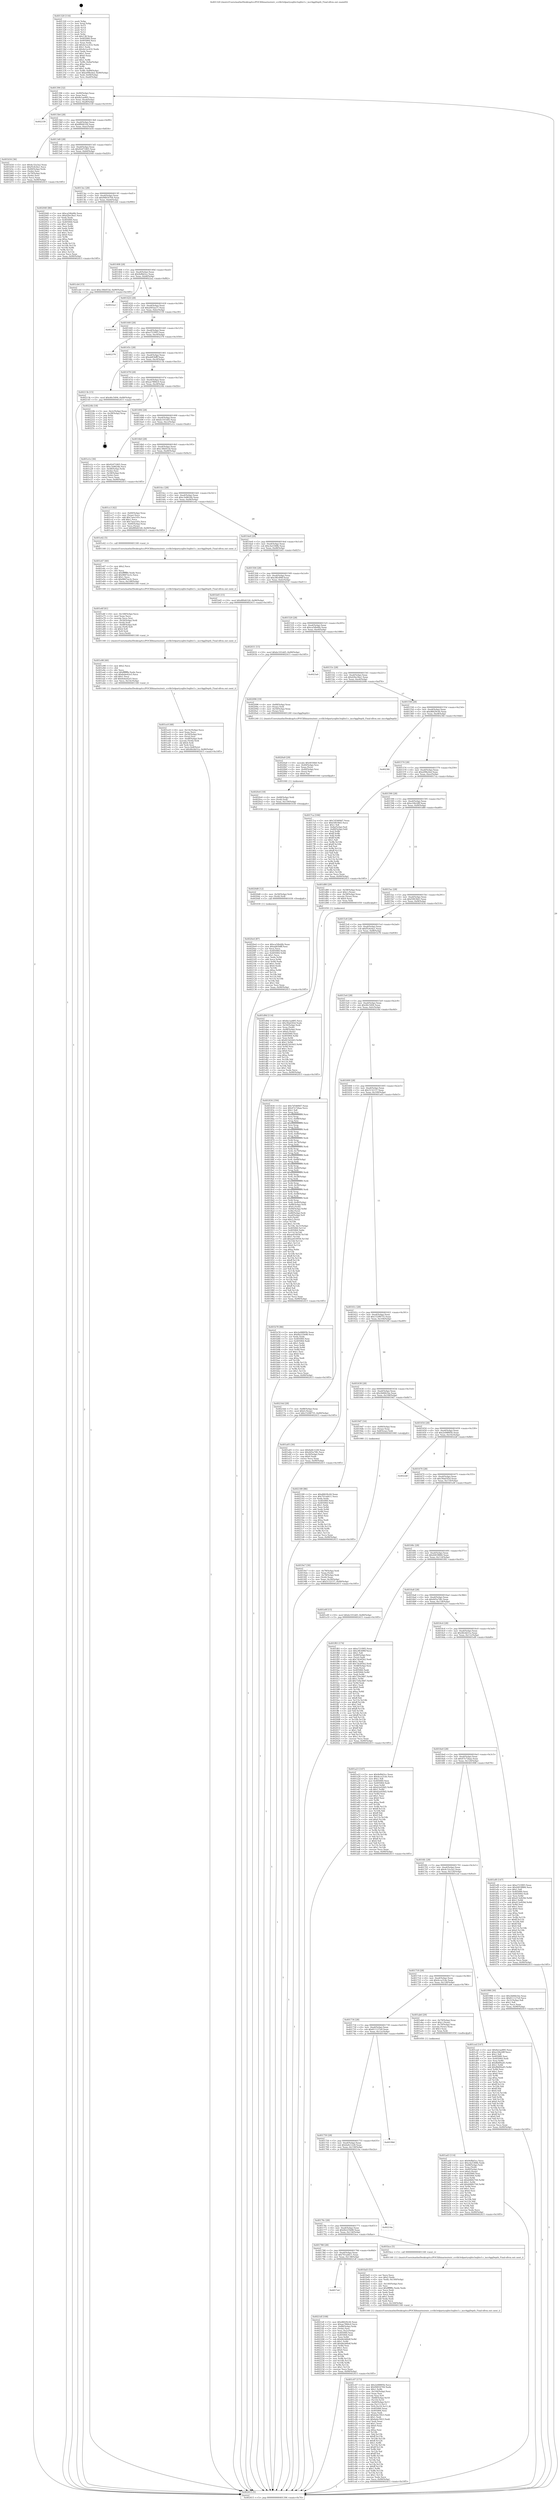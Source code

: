 digraph "0x401320" {
  label = "0x401320 (/mnt/c/Users/mathe/Desktop/tcc/POCII/binaries/extr_ccvlib3rdpartysqlite3sqlite3.c_incrAggDepth_Final-ollvm.out::main(0))"
  labelloc = "t"
  node[shape=record]

  Entry [label="",width=0.3,height=0.3,shape=circle,fillcolor=black,style=filled]
  "0x401394" [label="{
     0x401394 [32]\l
     | [instrs]\l
     &nbsp;&nbsp;0x401394 \<+6\>: mov -0x90(%rbp),%eax\l
     &nbsp;&nbsp;0x40139a \<+2\>: mov %eax,%ecx\l
     &nbsp;&nbsp;0x40139c \<+6\>: sub $0x8a1ae895,%ecx\l
     &nbsp;&nbsp;0x4013a2 \<+6\>: mov %eax,-0xa4(%rbp)\l
     &nbsp;&nbsp;0x4013a8 \<+6\>: mov %ecx,-0xa8(%rbp)\l
     &nbsp;&nbsp;0x4013ae \<+6\>: je 0000000000402339 \<main+0x1019\>\l
  }"]
  "0x402339" [label="{
     0x402339\l
  }", style=dashed]
  "0x4013b4" [label="{
     0x4013b4 [28]\l
     | [instrs]\l
     &nbsp;&nbsp;0x4013b4 \<+5\>: jmp 00000000004013b9 \<main+0x99\>\l
     &nbsp;&nbsp;0x4013b9 \<+6\>: mov -0xa4(%rbp),%eax\l
     &nbsp;&nbsp;0x4013bf \<+5\>: sub $0x8f0d4326,%eax\l
     &nbsp;&nbsp;0x4013c4 \<+6\>: mov %eax,-0xac(%rbp)\l
     &nbsp;&nbsp;0x4013ca \<+6\>: je 0000000000401b54 \<main+0x834\>\l
  }"]
  Exit [label="",width=0.3,height=0.3,shape=circle,fillcolor=black,style=filled,peripheries=2]
  "0x401b54" [label="{
     0x401b54 [36]\l
     | [instrs]\l
     &nbsp;&nbsp;0x401b54 \<+5\>: mov $0x4c32a3a2,%eax\l
     &nbsp;&nbsp;0x401b59 \<+5\>: mov $0xf5c6c6a1,%ecx\l
     &nbsp;&nbsp;0x401b5e \<+4\>: mov -0x60(%rbp),%rdx\l
     &nbsp;&nbsp;0x401b62 \<+2\>: mov (%rdx),%esi\l
     &nbsp;&nbsp;0x401b64 \<+4\>: mov -0x70(%rbp),%rdx\l
     &nbsp;&nbsp;0x401b68 \<+2\>: cmp (%rdx),%esi\l
     &nbsp;&nbsp;0x401b6a \<+3\>: cmovl %ecx,%eax\l
     &nbsp;&nbsp;0x401b6d \<+6\>: mov %eax,-0x90(%rbp)\l
     &nbsp;&nbsp;0x401b73 \<+5\>: jmp 0000000000402415 \<main+0x10f5\>\l
  }"]
  "0x4013d0" [label="{
     0x4013d0 [28]\l
     | [instrs]\l
     &nbsp;&nbsp;0x4013d0 \<+5\>: jmp 00000000004013d5 \<main+0xb5\>\l
     &nbsp;&nbsp;0x4013d5 \<+6\>: mov -0xa4(%rbp),%eax\l
     &nbsp;&nbsp;0x4013db \<+5\>: sub $0x92d71805,%eax\l
     &nbsp;&nbsp;0x4013e0 \<+6\>: mov %eax,-0xb0(%rbp)\l
     &nbsp;&nbsp;0x4013e6 \<+6\>: je 0000000000402040 \<main+0xd20\>\l
  }"]
  "0x4017a4" [label="{
     0x4017a4\l
  }", style=dashed]
  "0x402040" [label="{
     0x402040 [86]\l
     | [instrs]\l
     &nbsp;&nbsp;0x402040 \<+5\>: mov $0xca54bd4b,%eax\l
     &nbsp;&nbsp;0x402045 \<+5\>: mov $0xd2be3ba1,%ecx\l
     &nbsp;&nbsp;0x40204a \<+2\>: xor %edx,%edx\l
     &nbsp;&nbsp;0x40204c \<+7\>: mov 0x405060,%esi\l
     &nbsp;&nbsp;0x402053 \<+7\>: mov 0x405064,%edi\l
     &nbsp;&nbsp;0x40205a \<+3\>: sub $0x1,%edx\l
     &nbsp;&nbsp;0x40205d \<+3\>: mov %esi,%r8d\l
     &nbsp;&nbsp;0x402060 \<+3\>: add %edx,%r8d\l
     &nbsp;&nbsp;0x402063 \<+4\>: imul %r8d,%esi\l
     &nbsp;&nbsp;0x402067 \<+3\>: and $0x1,%esi\l
     &nbsp;&nbsp;0x40206a \<+3\>: cmp $0x0,%esi\l
     &nbsp;&nbsp;0x40206d \<+4\>: sete %r9b\l
     &nbsp;&nbsp;0x402071 \<+3\>: cmp $0xa,%edi\l
     &nbsp;&nbsp;0x402074 \<+4\>: setl %r10b\l
     &nbsp;&nbsp;0x402078 \<+3\>: mov %r9b,%r11b\l
     &nbsp;&nbsp;0x40207b \<+3\>: and %r10b,%r11b\l
     &nbsp;&nbsp;0x40207e \<+3\>: xor %r10b,%r9b\l
     &nbsp;&nbsp;0x402081 \<+3\>: or %r9b,%r11b\l
     &nbsp;&nbsp;0x402084 \<+4\>: test $0x1,%r11b\l
     &nbsp;&nbsp;0x402088 \<+3\>: cmovne %ecx,%eax\l
     &nbsp;&nbsp;0x40208b \<+6\>: mov %eax,-0x90(%rbp)\l
     &nbsp;&nbsp;0x402091 \<+5\>: jmp 0000000000402415 \<main+0x10f5\>\l
  }"]
  "0x4013ec" [label="{
     0x4013ec [28]\l
     | [instrs]\l
     &nbsp;&nbsp;0x4013ec \<+5\>: jmp 00000000004013f1 \<main+0xd1\>\l
     &nbsp;&nbsp;0x4013f1 \<+6\>: mov -0xa4(%rbp),%eax\l
     &nbsp;&nbsp;0x4013f7 \<+5\>: sub $0x94816704,%eax\l
     &nbsp;&nbsp;0x4013fc \<+6\>: mov %eax,-0xb4(%rbp)\l
     &nbsp;&nbsp;0x401402 \<+6\>: je 0000000000401cb4 \<main+0x994\>\l
  }"]
  "0x4021df" [label="{
     0x4021df [108]\l
     | [instrs]\l
     &nbsp;&nbsp;0x4021df \<+5\>: mov $0xd6629c44,%eax\l
     &nbsp;&nbsp;0x4021e4 \<+5\>: mov $0xae7866c0,%ecx\l
     &nbsp;&nbsp;0x4021e9 \<+7\>: mov -0x88(%rbp),%rdx\l
     &nbsp;&nbsp;0x4021f0 \<+2\>: mov (%rdx),%esi\l
     &nbsp;&nbsp;0x4021f2 \<+3\>: mov %esi,-0x2c(%rbp)\l
     &nbsp;&nbsp;0x4021f5 \<+7\>: mov 0x405060,%esi\l
     &nbsp;&nbsp;0x4021fc \<+7\>: mov 0x405064,%edi\l
     &nbsp;&nbsp;0x402203 \<+3\>: mov %esi,%r8d\l
     &nbsp;&nbsp;0x402206 \<+7\>: sub $0xb6cb6b4f,%r8d\l
     &nbsp;&nbsp;0x40220d \<+4\>: sub $0x1,%r8d\l
     &nbsp;&nbsp;0x402211 \<+7\>: add $0xb6cb6b4f,%r8d\l
     &nbsp;&nbsp;0x402218 \<+4\>: imul %r8d,%esi\l
     &nbsp;&nbsp;0x40221c \<+3\>: and $0x1,%esi\l
     &nbsp;&nbsp;0x40221f \<+3\>: cmp $0x0,%esi\l
     &nbsp;&nbsp;0x402222 \<+4\>: sete %r9b\l
     &nbsp;&nbsp;0x402226 \<+3\>: cmp $0xa,%edi\l
     &nbsp;&nbsp;0x402229 \<+4\>: setl %r10b\l
     &nbsp;&nbsp;0x40222d \<+3\>: mov %r9b,%r11b\l
     &nbsp;&nbsp;0x402230 \<+3\>: and %r10b,%r11b\l
     &nbsp;&nbsp;0x402233 \<+3\>: xor %r10b,%r9b\l
     &nbsp;&nbsp;0x402236 \<+3\>: or %r9b,%r11b\l
     &nbsp;&nbsp;0x402239 \<+4\>: test $0x1,%r11b\l
     &nbsp;&nbsp;0x40223d \<+3\>: cmovne %ecx,%eax\l
     &nbsp;&nbsp;0x402240 \<+6\>: mov %eax,-0x90(%rbp)\l
     &nbsp;&nbsp;0x402246 \<+5\>: jmp 0000000000402415 \<main+0x10f5\>\l
  }"]
  "0x401cb4" [label="{
     0x401cb4 [15]\l
     | [instrs]\l
     &nbsp;&nbsp;0x401cb4 \<+10\>: movl $0xc36b453d,-0x90(%rbp)\l
     &nbsp;&nbsp;0x401cbe \<+5\>: jmp 0000000000402415 \<main+0x10f5\>\l
  }"]
  "0x401408" [label="{
     0x401408 [28]\l
     | [instrs]\l
     &nbsp;&nbsp;0x401408 \<+5\>: jmp 000000000040140d \<main+0xed\>\l
     &nbsp;&nbsp;0x40140d \<+6\>: mov -0xa4(%rbp),%eax\l
     &nbsp;&nbsp;0x401413 \<+5\>: sub $0x9efbb5cc,%eax\l
     &nbsp;&nbsp;0x401418 \<+6\>: mov %eax,-0xb8(%rbp)\l
     &nbsp;&nbsp;0x40141e \<+6\>: je 00000000004022a2 \<main+0xf82\>\l
  }"]
  "0x4020e4" [label="{
     0x4020e4 [87]\l
     | [instrs]\l
     &nbsp;&nbsp;0x4020e4 \<+5\>: mov $0xca54bd4b,%eax\l
     &nbsp;&nbsp;0x4020e9 \<+5\>: mov $0xab83bfff,%esi\l
     &nbsp;&nbsp;0x4020ee \<+2\>: xor %ecx,%ecx\l
     &nbsp;&nbsp;0x4020f0 \<+7\>: mov 0x405060,%edx\l
     &nbsp;&nbsp;0x4020f7 \<+8\>: mov 0x405064,%r8d\l
     &nbsp;&nbsp;0x4020ff \<+3\>: sub $0x1,%ecx\l
     &nbsp;&nbsp;0x402102 \<+3\>: mov %edx,%r9d\l
     &nbsp;&nbsp;0x402105 \<+3\>: add %ecx,%r9d\l
     &nbsp;&nbsp;0x402108 \<+4\>: imul %r9d,%edx\l
     &nbsp;&nbsp;0x40210c \<+3\>: and $0x1,%edx\l
     &nbsp;&nbsp;0x40210f \<+3\>: cmp $0x0,%edx\l
     &nbsp;&nbsp;0x402112 \<+4\>: sete %r10b\l
     &nbsp;&nbsp;0x402116 \<+4\>: cmp $0xa,%r8d\l
     &nbsp;&nbsp;0x40211a \<+4\>: setl %r11b\l
     &nbsp;&nbsp;0x40211e \<+3\>: mov %r10b,%bl\l
     &nbsp;&nbsp;0x402121 \<+3\>: and %r11b,%bl\l
     &nbsp;&nbsp;0x402124 \<+3\>: xor %r11b,%r10b\l
     &nbsp;&nbsp;0x402127 \<+3\>: or %r10b,%bl\l
     &nbsp;&nbsp;0x40212a \<+3\>: test $0x1,%bl\l
     &nbsp;&nbsp;0x40212d \<+3\>: cmovne %esi,%eax\l
     &nbsp;&nbsp;0x402130 \<+6\>: mov %eax,-0x90(%rbp)\l
     &nbsp;&nbsp;0x402136 \<+5\>: jmp 0000000000402415 \<main+0x10f5\>\l
  }"]
  "0x4022a2" [label="{
     0x4022a2\l
  }", style=dashed]
  "0x401424" [label="{
     0x401424 [28]\l
     | [instrs]\l
     &nbsp;&nbsp;0x401424 \<+5\>: jmp 0000000000401429 \<main+0x109\>\l
     &nbsp;&nbsp;0x401429 \<+6\>: mov -0xa4(%rbp),%eax\l
     &nbsp;&nbsp;0x40142f \<+5\>: sub $0xa045ae37,%eax\l
     &nbsp;&nbsp;0x401434 \<+6\>: mov %eax,-0xbc(%rbp)\l
     &nbsp;&nbsp;0x40143a \<+6\>: je 0000000000402159 \<main+0xe39\>\l
  }"]
  "0x4020d8" [label="{
     0x4020d8 [12]\l
     | [instrs]\l
     &nbsp;&nbsp;0x4020d8 \<+4\>: mov -0x50(%rbp),%rdi\l
     &nbsp;&nbsp;0x4020dc \<+3\>: mov (%rdi),%rdi\l
     &nbsp;&nbsp;0x4020df \<+5\>: call 0000000000401030 \<free@plt\>\l
     | [calls]\l
     &nbsp;&nbsp;0x401030 \{1\} (unknown)\l
  }"]
  "0x402159" [label="{
     0x402159\l
  }", style=dashed]
  "0x401440" [label="{
     0x401440 [28]\l
     | [instrs]\l
     &nbsp;&nbsp;0x401440 \<+5\>: jmp 0000000000401445 \<main+0x125\>\l
     &nbsp;&nbsp;0x401445 \<+6\>: mov -0xa4(%rbp),%eax\l
     &nbsp;&nbsp;0x40144b \<+5\>: sub $0xa721f0f3,%eax\l
     &nbsp;&nbsp;0x401450 \<+6\>: mov %eax,-0xc0(%rbp)\l
     &nbsp;&nbsp;0x401456 \<+6\>: je 0000000000402376 \<main+0x1056\>\l
  }"]
  "0x4020c6" [label="{
     0x4020c6 [18]\l
     | [instrs]\l
     &nbsp;&nbsp;0x4020c6 \<+4\>: mov -0x68(%rbp),%rdi\l
     &nbsp;&nbsp;0x4020ca \<+3\>: mov (%rdi),%rdi\l
     &nbsp;&nbsp;0x4020cd \<+6\>: mov %eax,-0x150(%rbp)\l
     &nbsp;&nbsp;0x4020d3 \<+5\>: call 0000000000401030 \<free@plt\>\l
     | [calls]\l
     &nbsp;&nbsp;0x401030 \{1\} (unknown)\l
  }"]
  "0x402376" [label="{
     0x402376\l
  }", style=dashed]
  "0x40145c" [label="{
     0x40145c [28]\l
     | [instrs]\l
     &nbsp;&nbsp;0x40145c \<+5\>: jmp 0000000000401461 \<main+0x141\>\l
     &nbsp;&nbsp;0x401461 \<+6\>: mov -0xa4(%rbp),%eax\l
     &nbsp;&nbsp;0x401467 \<+5\>: sub $0xab83bfff,%eax\l
     &nbsp;&nbsp;0x40146c \<+6\>: mov %eax,-0xc4(%rbp)\l
     &nbsp;&nbsp;0x401472 \<+6\>: je 000000000040213b \<main+0xe1b\>\l
  }"]
  "0x4020a9" [label="{
     0x4020a9 [29]\l
     | [instrs]\l
     &nbsp;&nbsp;0x4020a9 \<+10\>: movabs $0x4030b6,%rdi\l
     &nbsp;&nbsp;0x4020b3 \<+4\>: mov -0x40(%rbp),%rsi\l
     &nbsp;&nbsp;0x4020b7 \<+2\>: mov %eax,(%rsi)\l
     &nbsp;&nbsp;0x4020b9 \<+4\>: mov -0x40(%rbp),%rsi\l
     &nbsp;&nbsp;0x4020bd \<+2\>: mov (%rsi),%esi\l
     &nbsp;&nbsp;0x4020bf \<+2\>: mov $0x0,%al\l
     &nbsp;&nbsp;0x4020c1 \<+5\>: call 0000000000401040 \<printf@plt\>\l
     | [calls]\l
     &nbsp;&nbsp;0x401040 \{1\} (unknown)\l
  }"]
  "0x40213b" [label="{
     0x40213b [15]\l
     | [instrs]\l
     &nbsp;&nbsp;0x40213b \<+10\>: movl $0x46c5494,-0x90(%rbp)\l
     &nbsp;&nbsp;0x402145 \<+5\>: jmp 0000000000402415 \<main+0x10f5\>\l
  }"]
  "0x401478" [label="{
     0x401478 [28]\l
     | [instrs]\l
     &nbsp;&nbsp;0x401478 \<+5\>: jmp 000000000040147d \<main+0x15d\>\l
     &nbsp;&nbsp;0x40147d \<+6\>: mov -0xa4(%rbp),%eax\l
     &nbsp;&nbsp;0x401483 \<+5\>: sub $0xae7866c0,%eax\l
     &nbsp;&nbsp;0x401488 \<+6\>: mov %eax,-0xc8(%rbp)\l
     &nbsp;&nbsp;0x40148e \<+6\>: je 000000000040224b \<main+0xf2b\>\l
  }"]
  "0x401ec0" [label="{
     0x401ec0 [48]\l
     | [instrs]\l
     &nbsp;&nbsp;0x401ec0 \<+6\>: mov -0x14c(%rbp),%ecx\l
     &nbsp;&nbsp;0x401ec6 \<+3\>: imul %eax,%ecx\l
     &nbsp;&nbsp;0x401ec9 \<+4\>: mov -0x50(%rbp),%rsi\l
     &nbsp;&nbsp;0x401ecd \<+3\>: mov (%rsi),%rsi\l
     &nbsp;&nbsp;0x401ed0 \<+4\>: mov -0x48(%rbp),%rdi\l
     &nbsp;&nbsp;0x401ed4 \<+3\>: movslq (%rdi),%rdi\l
     &nbsp;&nbsp;0x401ed7 \<+4\>: shl $0x4,%rdi\l
     &nbsp;&nbsp;0x401edb \<+3\>: add %rdi,%rsi\l
     &nbsp;&nbsp;0x401ede \<+3\>: mov %ecx,0x8(%rsi)\l
     &nbsp;&nbsp;0x401ee1 \<+10\>: movl $0x46cbb51a,-0x90(%rbp)\l
     &nbsp;&nbsp;0x401eeb \<+5\>: jmp 0000000000402415 \<main+0x10f5\>\l
  }"]
  "0x40224b" [label="{
     0x40224b [18]\l
     | [instrs]\l
     &nbsp;&nbsp;0x40224b \<+3\>: mov -0x2c(%rbp),%eax\l
     &nbsp;&nbsp;0x40224e \<+4\>: lea -0x28(%rbp),%rsp\l
     &nbsp;&nbsp;0x402252 \<+1\>: pop %rbx\l
     &nbsp;&nbsp;0x402253 \<+2\>: pop %r12\l
     &nbsp;&nbsp;0x402255 \<+2\>: pop %r13\l
     &nbsp;&nbsp;0x402257 \<+2\>: pop %r14\l
     &nbsp;&nbsp;0x402259 \<+2\>: pop %r15\l
     &nbsp;&nbsp;0x40225b \<+1\>: pop %rbp\l
     &nbsp;&nbsp;0x40225c \<+1\>: ret\l
  }"]
  "0x401494" [label="{
     0x401494 [28]\l
     | [instrs]\l
     &nbsp;&nbsp;0x401494 \<+5\>: jmp 0000000000401499 \<main+0x179\>\l
     &nbsp;&nbsp;0x401499 \<+6\>: mov -0xa4(%rbp),%eax\l
     &nbsp;&nbsp;0x40149f \<+5\>: sub $0xbc101dd5,%eax\l
     &nbsp;&nbsp;0x4014a4 \<+6\>: mov %eax,-0xcc(%rbp)\l
     &nbsp;&nbsp;0x4014aa \<+6\>: je 0000000000401e1e \<main+0xafe\>\l
  }"]
  "0x401e98" [label="{
     0x401e98 [40]\l
     | [instrs]\l
     &nbsp;&nbsp;0x401e98 \<+5\>: mov $0x2,%ecx\l
     &nbsp;&nbsp;0x401e9d \<+1\>: cltd\l
     &nbsp;&nbsp;0x401e9e \<+2\>: idiv %ecx\l
     &nbsp;&nbsp;0x401ea0 \<+6\>: imul $0xfffffffe,%edx,%ecx\l
     &nbsp;&nbsp;0x401ea6 \<+6\>: sub $0x6ebe42e5,%ecx\l
     &nbsp;&nbsp;0x401eac \<+3\>: add $0x1,%ecx\l
     &nbsp;&nbsp;0x401eaf \<+6\>: add $0x6ebe42e5,%ecx\l
     &nbsp;&nbsp;0x401eb5 \<+6\>: mov %ecx,-0x14c(%rbp)\l
     &nbsp;&nbsp;0x401ebb \<+5\>: call 0000000000401160 \<next_i\>\l
     | [calls]\l
     &nbsp;&nbsp;0x401160 \{1\} (/mnt/c/Users/mathe/Desktop/tcc/POCII/binaries/extr_ccvlib3rdpartysqlite3sqlite3.c_incrAggDepth_Final-ollvm.out::next_i)\l
  }"]
  "0x401e1e" [label="{
     0x401e1e [36]\l
     | [instrs]\l
     &nbsp;&nbsp;0x401e1e \<+5\>: mov $0x92d71805,%eax\l
     &nbsp;&nbsp;0x401e23 \<+5\>: mov $0xc3e8624b,%ecx\l
     &nbsp;&nbsp;0x401e28 \<+4\>: mov -0x48(%rbp),%rdx\l
     &nbsp;&nbsp;0x401e2c \<+2\>: mov (%rdx),%esi\l
     &nbsp;&nbsp;0x401e2e \<+4\>: mov -0x58(%rbp),%rdx\l
     &nbsp;&nbsp;0x401e32 \<+2\>: cmp (%rdx),%esi\l
     &nbsp;&nbsp;0x401e34 \<+3\>: cmovl %ecx,%eax\l
     &nbsp;&nbsp;0x401e37 \<+6\>: mov %eax,-0x90(%rbp)\l
     &nbsp;&nbsp;0x401e3d \<+5\>: jmp 0000000000402415 \<main+0x10f5\>\l
  }"]
  "0x4014b0" [label="{
     0x4014b0 [28]\l
     | [instrs]\l
     &nbsp;&nbsp;0x4014b0 \<+5\>: jmp 00000000004014b5 \<main+0x195\>\l
     &nbsp;&nbsp;0x4014b5 \<+6\>: mov -0xa4(%rbp),%eax\l
     &nbsp;&nbsp;0x4014bb \<+5\>: sub $0xc36b453d,%eax\l
     &nbsp;&nbsp;0x4014c0 \<+6\>: mov %eax,-0xd0(%rbp)\l
     &nbsp;&nbsp;0x4014c6 \<+6\>: je 0000000000401cc3 \<main+0x9a3\>\l
  }"]
  "0x401e6f" [label="{
     0x401e6f [41]\l
     | [instrs]\l
     &nbsp;&nbsp;0x401e6f \<+6\>: mov -0x148(%rbp),%ecx\l
     &nbsp;&nbsp;0x401e75 \<+3\>: imul %eax,%ecx\l
     &nbsp;&nbsp;0x401e78 \<+3\>: movslq %ecx,%rsi\l
     &nbsp;&nbsp;0x401e7b \<+4\>: mov -0x50(%rbp),%rdi\l
     &nbsp;&nbsp;0x401e7f \<+3\>: mov (%rdi),%rdi\l
     &nbsp;&nbsp;0x401e82 \<+4\>: mov -0x48(%rbp),%r8\l
     &nbsp;&nbsp;0x401e86 \<+3\>: movslq (%r8),%r8\l
     &nbsp;&nbsp;0x401e89 \<+4\>: shl $0x4,%r8\l
     &nbsp;&nbsp;0x401e8d \<+3\>: add %r8,%rdi\l
     &nbsp;&nbsp;0x401e90 \<+3\>: mov %rsi,(%rdi)\l
     &nbsp;&nbsp;0x401e93 \<+5\>: call 0000000000401160 \<next_i\>\l
     | [calls]\l
     &nbsp;&nbsp;0x401160 \{1\} (/mnt/c/Users/mathe/Desktop/tcc/POCII/binaries/extr_ccvlib3rdpartysqlite3sqlite3.c_incrAggDepth_Final-ollvm.out::next_i)\l
  }"]
  "0x401cc3" [label="{
     0x401cc3 [42]\l
     | [instrs]\l
     &nbsp;&nbsp;0x401cc3 \<+4\>: mov -0x60(%rbp),%rax\l
     &nbsp;&nbsp;0x401cc7 \<+2\>: mov (%rax),%ecx\l
     &nbsp;&nbsp;0x401cc9 \<+6\>: add $0x7aea145c,%ecx\l
     &nbsp;&nbsp;0x401ccf \<+3\>: add $0x1,%ecx\l
     &nbsp;&nbsp;0x401cd2 \<+6\>: sub $0x7aea145c,%ecx\l
     &nbsp;&nbsp;0x401cd8 \<+4\>: mov -0x60(%rbp),%rax\l
     &nbsp;&nbsp;0x401cdc \<+2\>: mov %ecx,(%rax)\l
     &nbsp;&nbsp;0x401cde \<+10\>: movl $0x8f0d4326,-0x90(%rbp)\l
     &nbsp;&nbsp;0x401ce8 \<+5\>: jmp 0000000000402415 \<main+0x10f5\>\l
  }"]
  "0x4014cc" [label="{
     0x4014cc [28]\l
     | [instrs]\l
     &nbsp;&nbsp;0x4014cc \<+5\>: jmp 00000000004014d1 \<main+0x1b1\>\l
     &nbsp;&nbsp;0x4014d1 \<+6\>: mov -0xa4(%rbp),%eax\l
     &nbsp;&nbsp;0x4014d7 \<+5\>: sub $0xc3e8624b,%eax\l
     &nbsp;&nbsp;0x4014dc \<+6\>: mov %eax,-0xd4(%rbp)\l
     &nbsp;&nbsp;0x4014e2 \<+6\>: je 0000000000401e42 \<main+0xb22\>\l
  }"]
  "0x401e47" [label="{
     0x401e47 [40]\l
     | [instrs]\l
     &nbsp;&nbsp;0x401e47 \<+5\>: mov $0x2,%ecx\l
     &nbsp;&nbsp;0x401e4c \<+1\>: cltd\l
     &nbsp;&nbsp;0x401e4d \<+2\>: idiv %ecx\l
     &nbsp;&nbsp;0x401e4f \<+6\>: imul $0xfffffffe,%edx,%ecx\l
     &nbsp;&nbsp;0x401e55 \<+6\>: add $0x9667ee3c,%ecx\l
     &nbsp;&nbsp;0x401e5b \<+3\>: add $0x1,%ecx\l
     &nbsp;&nbsp;0x401e5e \<+6\>: sub $0x9667ee3c,%ecx\l
     &nbsp;&nbsp;0x401e64 \<+6\>: mov %ecx,-0x148(%rbp)\l
     &nbsp;&nbsp;0x401e6a \<+5\>: call 0000000000401160 \<next_i\>\l
     | [calls]\l
     &nbsp;&nbsp;0x401160 \{1\} (/mnt/c/Users/mathe/Desktop/tcc/POCII/binaries/extr_ccvlib3rdpartysqlite3sqlite3.c_incrAggDepth_Final-ollvm.out::next_i)\l
  }"]
  "0x401e42" [label="{
     0x401e42 [5]\l
     | [instrs]\l
     &nbsp;&nbsp;0x401e42 \<+5\>: call 0000000000401160 \<next_i\>\l
     | [calls]\l
     &nbsp;&nbsp;0x401160 \{1\} (/mnt/c/Users/mathe/Desktop/tcc/POCII/binaries/extr_ccvlib3rdpartysqlite3sqlite3.c_incrAggDepth_Final-ollvm.out::next_i)\l
  }"]
  "0x4014e8" [label="{
     0x4014e8 [28]\l
     | [instrs]\l
     &nbsp;&nbsp;0x4014e8 \<+5\>: jmp 00000000004014ed \<main+0x1cd\>\l
     &nbsp;&nbsp;0x4014ed \<+6\>: mov -0xa4(%rbp),%eax\l
     &nbsp;&nbsp;0x4014f3 \<+5\>: sub $0xc4a5368b,%eax\l
     &nbsp;&nbsp;0x4014f8 \<+6\>: mov %eax,-0xd8(%rbp)\l
     &nbsp;&nbsp;0x4014fe \<+6\>: je 0000000000401b45 \<main+0x825\>\l
  }"]
  "0x401d9d" [label="{
     0x401d9d [114]\l
     | [instrs]\l
     &nbsp;&nbsp;0x401d9d \<+5\>: mov $0x8a1ae895,%ecx\l
     &nbsp;&nbsp;0x401da2 \<+5\>: mov $0x39ab5f2d,%edx\l
     &nbsp;&nbsp;0x401da7 \<+4\>: mov -0x50(%rbp),%rdi\l
     &nbsp;&nbsp;0x401dab \<+3\>: mov %rax,(%rdi)\l
     &nbsp;&nbsp;0x401dae \<+4\>: mov -0x48(%rbp),%rax\l
     &nbsp;&nbsp;0x401db2 \<+6\>: movl $0x0,(%rax)\l
     &nbsp;&nbsp;0x401db8 \<+7\>: mov 0x405060,%esi\l
     &nbsp;&nbsp;0x401dbf \<+8\>: mov 0x405064,%r8d\l
     &nbsp;&nbsp;0x401dc7 \<+3\>: mov %esi,%r9d\l
     &nbsp;&nbsp;0x401dca \<+7\>: sub $0x823d2443,%r9d\l
     &nbsp;&nbsp;0x401dd1 \<+4\>: sub $0x1,%r9d\l
     &nbsp;&nbsp;0x401dd5 \<+7\>: add $0x823d2443,%r9d\l
     &nbsp;&nbsp;0x401ddc \<+4\>: imul %r9d,%esi\l
     &nbsp;&nbsp;0x401de0 \<+3\>: and $0x1,%esi\l
     &nbsp;&nbsp;0x401de3 \<+3\>: cmp $0x0,%esi\l
     &nbsp;&nbsp;0x401de6 \<+4\>: sete %r10b\l
     &nbsp;&nbsp;0x401dea \<+4\>: cmp $0xa,%r8d\l
     &nbsp;&nbsp;0x401dee \<+4\>: setl %r11b\l
     &nbsp;&nbsp;0x401df2 \<+3\>: mov %r10b,%bl\l
     &nbsp;&nbsp;0x401df5 \<+3\>: and %r11b,%bl\l
     &nbsp;&nbsp;0x401df8 \<+3\>: xor %r11b,%r10b\l
     &nbsp;&nbsp;0x401dfb \<+3\>: or %r10b,%bl\l
     &nbsp;&nbsp;0x401dfe \<+3\>: test $0x1,%bl\l
     &nbsp;&nbsp;0x401e01 \<+3\>: cmovne %edx,%ecx\l
     &nbsp;&nbsp;0x401e04 \<+6\>: mov %ecx,-0x90(%rbp)\l
     &nbsp;&nbsp;0x401e0a \<+5\>: jmp 0000000000402415 \<main+0x10f5\>\l
  }"]
  "0x401b45" [label="{
     0x401b45 [15]\l
     | [instrs]\l
     &nbsp;&nbsp;0x401b45 \<+10\>: movl $0x8f0d4326,-0x90(%rbp)\l
     &nbsp;&nbsp;0x401b4f \<+5\>: jmp 0000000000402415 \<main+0x10f5\>\l
  }"]
  "0x401504" [label="{
     0x401504 [28]\l
     | [instrs]\l
     &nbsp;&nbsp;0x401504 \<+5\>: jmp 0000000000401509 \<main+0x1e9\>\l
     &nbsp;&nbsp;0x401509 \<+6\>: mov -0xa4(%rbp),%eax\l
     &nbsp;&nbsp;0x40150f \<+5\>: sub $0xc8fc496f,%eax\l
     &nbsp;&nbsp;0x401514 \<+6\>: mov %eax,-0xdc(%rbp)\l
     &nbsp;&nbsp;0x40151a \<+6\>: je 0000000000402031 \<main+0xd11\>\l
  }"]
  "0x401c07" [label="{
     0x401c07 [173]\l
     | [instrs]\l
     &nbsp;&nbsp;0x401c07 \<+5\>: mov $0x2e08895b,%ecx\l
     &nbsp;&nbsp;0x401c0c \<+5\>: mov $0x94816704,%edx\l
     &nbsp;&nbsp;0x401c11 \<+3\>: mov $0x1,%r8b\l
     &nbsp;&nbsp;0x401c14 \<+6\>: mov -0x144(%rbp),%esi\l
     &nbsp;&nbsp;0x401c1a \<+3\>: imul %eax,%esi\l
     &nbsp;&nbsp;0x401c1d \<+3\>: movslq %esi,%r9\l
     &nbsp;&nbsp;0x401c20 \<+4\>: mov -0x68(%rbp),%r10\l
     &nbsp;&nbsp;0x401c24 \<+3\>: mov (%r10),%r10\l
     &nbsp;&nbsp;0x401c27 \<+4\>: mov -0x60(%rbp),%r11\l
     &nbsp;&nbsp;0x401c2b \<+3\>: movslq (%r11),%r11\l
     &nbsp;&nbsp;0x401c2e \<+4\>: mov %r9,(%r10,%r11,8)\l
     &nbsp;&nbsp;0x401c32 \<+7\>: mov 0x405060,%eax\l
     &nbsp;&nbsp;0x401c39 \<+7\>: mov 0x405064,%esi\l
     &nbsp;&nbsp;0x401c40 \<+2\>: mov %eax,%edi\l
     &nbsp;&nbsp;0x401c42 \<+6\>: add $0xbebc5923,%edi\l
     &nbsp;&nbsp;0x401c48 \<+3\>: sub $0x1,%edi\l
     &nbsp;&nbsp;0x401c4b \<+6\>: sub $0xbebc5923,%edi\l
     &nbsp;&nbsp;0x401c51 \<+3\>: imul %edi,%eax\l
     &nbsp;&nbsp;0x401c54 \<+3\>: and $0x1,%eax\l
     &nbsp;&nbsp;0x401c57 \<+3\>: cmp $0x0,%eax\l
     &nbsp;&nbsp;0x401c5a \<+3\>: sete %bl\l
     &nbsp;&nbsp;0x401c5d \<+3\>: cmp $0xa,%esi\l
     &nbsp;&nbsp;0x401c60 \<+4\>: setl %r14b\l
     &nbsp;&nbsp;0x401c64 \<+3\>: mov %bl,%r15b\l
     &nbsp;&nbsp;0x401c67 \<+4\>: xor $0xff,%r15b\l
     &nbsp;&nbsp;0x401c6b \<+3\>: mov %r14b,%r12b\l
     &nbsp;&nbsp;0x401c6e \<+4\>: xor $0xff,%r12b\l
     &nbsp;&nbsp;0x401c72 \<+4\>: xor $0x1,%r8b\l
     &nbsp;&nbsp;0x401c76 \<+3\>: mov %r15b,%r13b\l
     &nbsp;&nbsp;0x401c79 \<+4\>: and $0xff,%r13b\l
     &nbsp;&nbsp;0x401c7d \<+3\>: and %r8b,%bl\l
     &nbsp;&nbsp;0x401c80 \<+3\>: mov %r12b,%al\l
     &nbsp;&nbsp;0x401c83 \<+2\>: and $0xff,%al\l
     &nbsp;&nbsp;0x401c85 \<+3\>: and %r8b,%r14b\l
     &nbsp;&nbsp;0x401c88 \<+3\>: or %bl,%r13b\l
     &nbsp;&nbsp;0x401c8b \<+3\>: or %r14b,%al\l
     &nbsp;&nbsp;0x401c8e \<+3\>: xor %al,%r13b\l
     &nbsp;&nbsp;0x401c91 \<+3\>: or %r12b,%r15b\l
     &nbsp;&nbsp;0x401c94 \<+4\>: xor $0xff,%r15b\l
     &nbsp;&nbsp;0x401c98 \<+4\>: or $0x1,%r8b\l
     &nbsp;&nbsp;0x401c9c \<+3\>: and %r8b,%r15b\l
     &nbsp;&nbsp;0x401c9f \<+3\>: or %r15b,%r13b\l
     &nbsp;&nbsp;0x401ca2 \<+4\>: test $0x1,%r13b\l
     &nbsp;&nbsp;0x401ca6 \<+3\>: cmovne %edx,%ecx\l
     &nbsp;&nbsp;0x401ca9 \<+6\>: mov %ecx,-0x90(%rbp)\l
     &nbsp;&nbsp;0x401caf \<+5\>: jmp 0000000000402415 \<main+0x10f5\>\l
  }"]
  "0x402031" [label="{
     0x402031 [15]\l
     | [instrs]\l
     &nbsp;&nbsp;0x402031 \<+10\>: movl $0xbc101dd5,-0x90(%rbp)\l
     &nbsp;&nbsp;0x40203b \<+5\>: jmp 0000000000402415 \<main+0x10f5\>\l
  }"]
  "0x401520" [label="{
     0x401520 [28]\l
     | [instrs]\l
     &nbsp;&nbsp;0x401520 \<+5\>: jmp 0000000000401525 \<main+0x205\>\l
     &nbsp;&nbsp;0x401525 \<+6\>: mov -0xa4(%rbp),%eax\l
     &nbsp;&nbsp;0x40152b \<+5\>: sub $0xca54bd4b,%eax\l
     &nbsp;&nbsp;0x401530 \<+6\>: mov %eax,-0xe0(%rbp)\l
     &nbsp;&nbsp;0x401536 \<+6\>: je 00000000004023a0 \<main+0x1080\>\l
  }"]
  "0x401bd3" [label="{
     0x401bd3 [52]\l
     | [instrs]\l
     &nbsp;&nbsp;0x401bd3 \<+2\>: xor %ecx,%ecx\l
     &nbsp;&nbsp;0x401bd5 \<+5\>: mov $0x2,%edx\l
     &nbsp;&nbsp;0x401bda \<+6\>: mov %edx,-0x140(%rbp)\l
     &nbsp;&nbsp;0x401be0 \<+1\>: cltd\l
     &nbsp;&nbsp;0x401be1 \<+6\>: mov -0x140(%rbp),%esi\l
     &nbsp;&nbsp;0x401be7 \<+2\>: idiv %esi\l
     &nbsp;&nbsp;0x401be9 \<+6\>: imul $0xfffffffe,%edx,%edx\l
     &nbsp;&nbsp;0x401bef \<+2\>: mov %ecx,%edi\l
     &nbsp;&nbsp;0x401bf1 \<+2\>: sub %edx,%edi\l
     &nbsp;&nbsp;0x401bf3 \<+2\>: mov %ecx,%edx\l
     &nbsp;&nbsp;0x401bf5 \<+3\>: sub $0x1,%edx\l
     &nbsp;&nbsp;0x401bf8 \<+2\>: add %edx,%edi\l
     &nbsp;&nbsp;0x401bfa \<+2\>: sub %edi,%ecx\l
     &nbsp;&nbsp;0x401bfc \<+6\>: mov %ecx,-0x144(%rbp)\l
     &nbsp;&nbsp;0x401c02 \<+5\>: call 0000000000401160 \<next_i\>\l
     | [calls]\l
     &nbsp;&nbsp;0x401160 \{1\} (/mnt/c/Users/mathe/Desktop/tcc/POCII/binaries/extr_ccvlib3rdpartysqlite3sqlite3.c_incrAggDepth_Final-ollvm.out::next_i)\l
  }"]
  "0x4023a0" [label="{
     0x4023a0\l
  }", style=dashed]
  "0x40153c" [label="{
     0x40153c [28]\l
     | [instrs]\l
     &nbsp;&nbsp;0x40153c \<+5\>: jmp 0000000000401541 \<main+0x221\>\l
     &nbsp;&nbsp;0x401541 \<+6\>: mov -0xa4(%rbp),%eax\l
     &nbsp;&nbsp;0x401547 \<+5\>: sub $0xd2be3ba1,%eax\l
     &nbsp;&nbsp;0x40154c \<+6\>: mov %eax,-0xe4(%rbp)\l
     &nbsp;&nbsp;0x401552 \<+6\>: je 0000000000402096 \<main+0xd76\>\l
  }"]
  "0x401788" [label="{
     0x401788 [28]\l
     | [instrs]\l
     &nbsp;&nbsp;0x401788 \<+5\>: jmp 000000000040178d \<main+0x46d\>\l
     &nbsp;&nbsp;0x40178d \<+6\>: mov -0xa4(%rbp),%eax\l
     &nbsp;&nbsp;0x401793 \<+5\>: sub $0x701ad411,%eax\l
     &nbsp;&nbsp;0x401798 \<+6\>: mov %eax,-0x138(%rbp)\l
     &nbsp;&nbsp;0x40179e \<+6\>: je 00000000004021df \<main+0xebf\>\l
  }"]
  "0x402096" [label="{
     0x402096 [19]\l
     | [instrs]\l
     &nbsp;&nbsp;0x402096 \<+4\>: mov -0x68(%rbp),%rax\l
     &nbsp;&nbsp;0x40209a \<+3\>: mov (%rax),%rdi\l
     &nbsp;&nbsp;0x40209d \<+4\>: mov -0x50(%rbp),%rax\l
     &nbsp;&nbsp;0x4020a1 \<+3\>: mov (%rax),%rsi\l
     &nbsp;&nbsp;0x4020a4 \<+5\>: call 0000000000401240 \<incrAggDepth\>\l
     | [calls]\l
     &nbsp;&nbsp;0x401240 \{1\} (/mnt/c/Users/mathe/Desktop/tcc/POCII/binaries/extr_ccvlib3rdpartysqlite3sqlite3.c_incrAggDepth_Final-ollvm.out::incrAggDepth)\l
  }"]
  "0x401558" [label="{
     0x401558 [28]\l
     | [instrs]\l
     &nbsp;&nbsp;0x401558 \<+5\>: jmp 000000000040155d \<main+0x23d\>\l
     &nbsp;&nbsp;0x40155d \<+6\>: mov -0xa4(%rbp),%eax\l
     &nbsp;&nbsp;0x401563 \<+5\>: sub $0xd6629c44,%eax\l
     &nbsp;&nbsp;0x401568 \<+6\>: mov %eax,-0xe8(%rbp)\l
     &nbsp;&nbsp;0x40156e \<+6\>: je 00000000004023fd \<main+0x10dd\>\l
  }"]
  "0x401bce" [label="{
     0x401bce [5]\l
     | [instrs]\l
     &nbsp;&nbsp;0x401bce \<+5\>: call 0000000000401160 \<next_i\>\l
     | [calls]\l
     &nbsp;&nbsp;0x401160 \{1\} (/mnt/c/Users/mathe/Desktop/tcc/POCII/binaries/extr_ccvlib3rdpartysqlite3sqlite3.c_incrAggDepth_Final-ollvm.out::next_i)\l
  }"]
  "0x4023fd" [label="{
     0x4023fd\l
  }", style=dashed]
  "0x401574" [label="{
     0x401574 [28]\l
     | [instrs]\l
     &nbsp;&nbsp;0x401574 \<+5\>: jmp 0000000000401579 \<main+0x259\>\l
     &nbsp;&nbsp;0x401579 \<+6\>: mov -0xa4(%rbp),%eax\l
     &nbsp;&nbsp;0x40157f \<+5\>: sub $0xe09bcfed,%eax\l
     &nbsp;&nbsp;0x401584 \<+6\>: mov %eax,-0xec(%rbp)\l
     &nbsp;&nbsp;0x40158a \<+6\>: je 00000000004017ca \<main+0x4aa\>\l
  }"]
  "0x40176c" [label="{
     0x40176c [28]\l
     | [instrs]\l
     &nbsp;&nbsp;0x40176c \<+5\>: jmp 0000000000401771 \<main+0x451\>\l
     &nbsp;&nbsp;0x401771 \<+6\>: mov -0xa4(%rbp),%eax\l
     &nbsp;&nbsp;0x401777 \<+5\>: sub $0x6b225b98,%eax\l
     &nbsp;&nbsp;0x40177c \<+6\>: mov %eax,-0x134(%rbp)\l
     &nbsp;&nbsp;0x401782 \<+6\>: je 0000000000401bce \<main+0x8ae\>\l
  }"]
  "0x4017ca" [label="{
     0x4017ca [106]\l
     | [instrs]\l
     &nbsp;&nbsp;0x4017ca \<+5\>: mov $0x7d5469d7,%eax\l
     &nbsp;&nbsp;0x4017cf \<+5\>: mov $0xf3f439d3,%ecx\l
     &nbsp;&nbsp;0x4017d4 \<+2\>: mov $0x1,%dl\l
     &nbsp;&nbsp;0x4017d6 \<+7\>: mov -0x8a(%rbp),%sil\l
     &nbsp;&nbsp;0x4017dd \<+7\>: mov -0x89(%rbp),%dil\l
     &nbsp;&nbsp;0x4017e4 \<+3\>: mov %sil,%r8b\l
     &nbsp;&nbsp;0x4017e7 \<+4\>: xor $0xff,%r8b\l
     &nbsp;&nbsp;0x4017eb \<+3\>: mov %dil,%r9b\l
     &nbsp;&nbsp;0x4017ee \<+4\>: xor $0xff,%r9b\l
     &nbsp;&nbsp;0x4017f2 \<+3\>: xor $0x1,%dl\l
     &nbsp;&nbsp;0x4017f5 \<+3\>: mov %r8b,%r10b\l
     &nbsp;&nbsp;0x4017f8 \<+4\>: and $0xff,%r10b\l
     &nbsp;&nbsp;0x4017fc \<+3\>: and %dl,%sil\l
     &nbsp;&nbsp;0x4017ff \<+3\>: mov %r9b,%r11b\l
     &nbsp;&nbsp;0x401802 \<+4\>: and $0xff,%r11b\l
     &nbsp;&nbsp;0x401806 \<+3\>: and %dl,%dil\l
     &nbsp;&nbsp;0x401809 \<+3\>: or %sil,%r10b\l
     &nbsp;&nbsp;0x40180c \<+3\>: or %dil,%r11b\l
     &nbsp;&nbsp;0x40180f \<+3\>: xor %r11b,%r10b\l
     &nbsp;&nbsp;0x401812 \<+3\>: or %r9b,%r8b\l
     &nbsp;&nbsp;0x401815 \<+4\>: xor $0xff,%r8b\l
     &nbsp;&nbsp;0x401819 \<+3\>: or $0x1,%dl\l
     &nbsp;&nbsp;0x40181c \<+3\>: and %dl,%r8b\l
     &nbsp;&nbsp;0x40181f \<+3\>: or %r8b,%r10b\l
     &nbsp;&nbsp;0x401822 \<+4\>: test $0x1,%r10b\l
     &nbsp;&nbsp;0x401826 \<+3\>: cmovne %ecx,%eax\l
     &nbsp;&nbsp;0x401829 \<+6\>: mov %eax,-0x90(%rbp)\l
     &nbsp;&nbsp;0x40182f \<+5\>: jmp 0000000000402415 \<main+0x10f5\>\l
  }"]
  "0x401590" [label="{
     0x401590 [28]\l
     | [instrs]\l
     &nbsp;&nbsp;0x401590 \<+5\>: jmp 0000000000401595 \<main+0x275\>\l
     &nbsp;&nbsp;0x401595 \<+6\>: mov -0xa4(%rbp),%eax\l
     &nbsp;&nbsp;0x40159b \<+5\>: sub $0xe16b24ff,%eax\l
     &nbsp;&nbsp;0x4015a0 \<+6\>: mov %eax,-0xf0(%rbp)\l
     &nbsp;&nbsp;0x4015a6 \<+6\>: je 0000000000401d80 \<main+0xa60\>\l
  }"]
  "0x402415" [label="{
     0x402415 [5]\l
     | [instrs]\l
     &nbsp;&nbsp;0x402415 \<+5\>: jmp 0000000000401394 \<main+0x74\>\l
  }"]
  "0x401320" [label="{
     0x401320 [116]\l
     | [instrs]\l
     &nbsp;&nbsp;0x401320 \<+1\>: push %rbp\l
     &nbsp;&nbsp;0x401321 \<+3\>: mov %rsp,%rbp\l
     &nbsp;&nbsp;0x401324 \<+2\>: push %r15\l
     &nbsp;&nbsp;0x401326 \<+2\>: push %r14\l
     &nbsp;&nbsp;0x401328 \<+2\>: push %r13\l
     &nbsp;&nbsp;0x40132a \<+2\>: push %r12\l
     &nbsp;&nbsp;0x40132c \<+1\>: push %rbx\l
     &nbsp;&nbsp;0x40132d \<+7\>: sub $0x138,%rsp\l
     &nbsp;&nbsp;0x401334 \<+7\>: mov 0x405060,%eax\l
     &nbsp;&nbsp;0x40133b \<+7\>: mov 0x405064,%ecx\l
     &nbsp;&nbsp;0x401342 \<+2\>: mov %eax,%edx\l
     &nbsp;&nbsp;0x401344 \<+6\>: add $0x4e1ec432,%edx\l
     &nbsp;&nbsp;0x40134a \<+3\>: sub $0x1,%edx\l
     &nbsp;&nbsp;0x40134d \<+6\>: sub $0x4e1ec432,%edx\l
     &nbsp;&nbsp;0x401353 \<+3\>: imul %edx,%eax\l
     &nbsp;&nbsp;0x401356 \<+3\>: and $0x1,%eax\l
     &nbsp;&nbsp;0x401359 \<+3\>: cmp $0x0,%eax\l
     &nbsp;&nbsp;0x40135c \<+4\>: sete %r8b\l
     &nbsp;&nbsp;0x401360 \<+4\>: and $0x1,%r8b\l
     &nbsp;&nbsp;0x401364 \<+7\>: mov %r8b,-0x8a(%rbp)\l
     &nbsp;&nbsp;0x40136b \<+3\>: cmp $0xa,%ecx\l
     &nbsp;&nbsp;0x40136e \<+4\>: setl %r8b\l
     &nbsp;&nbsp;0x401372 \<+4\>: and $0x1,%r8b\l
     &nbsp;&nbsp;0x401376 \<+7\>: mov %r8b,-0x89(%rbp)\l
     &nbsp;&nbsp;0x40137d \<+10\>: movl $0xe09bcfed,-0x90(%rbp)\l
     &nbsp;&nbsp;0x401387 \<+6\>: mov %edi,-0x94(%rbp)\l
     &nbsp;&nbsp;0x40138d \<+7\>: mov %rsi,-0xa0(%rbp)\l
  }"]
  "0x40214a" [label="{
     0x40214a\l
  }", style=dashed]
  "0x401d80" [label="{
     0x401d80 [29]\l
     | [instrs]\l
     &nbsp;&nbsp;0x401d80 \<+4\>: mov -0x58(%rbp),%rax\l
     &nbsp;&nbsp;0x401d84 \<+6\>: movl $0x1,(%rax)\l
     &nbsp;&nbsp;0x401d8a \<+4\>: mov -0x58(%rbp),%rax\l
     &nbsp;&nbsp;0x401d8e \<+3\>: movslq (%rax),%rax\l
     &nbsp;&nbsp;0x401d91 \<+4\>: shl $0x4,%rax\l
     &nbsp;&nbsp;0x401d95 \<+3\>: mov %rax,%rdi\l
     &nbsp;&nbsp;0x401d98 \<+5\>: call 0000000000401050 \<malloc@plt\>\l
     | [calls]\l
     &nbsp;&nbsp;0x401050 \{1\} (unknown)\l
  }"]
  "0x4015ac" [label="{
     0x4015ac [28]\l
     | [instrs]\l
     &nbsp;&nbsp;0x4015ac \<+5\>: jmp 00000000004015b1 \<main+0x291\>\l
     &nbsp;&nbsp;0x4015b1 \<+6\>: mov -0xa4(%rbp),%eax\l
     &nbsp;&nbsp;0x4015b7 \<+5\>: sub $0xf3f439d3,%eax\l
     &nbsp;&nbsp;0x4015bc \<+6\>: mov %eax,-0xf4(%rbp)\l
     &nbsp;&nbsp;0x4015c2 \<+6\>: je 0000000000401834 \<main+0x514\>\l
  }"]
  "0x401750" [label="{
     0x401750 [28]\l
     | [instrs]\l
     &nbsp;&nbsp;0x401750 \<+5\>: jmp 0000000000401755 \<main+0x435\>\l
     &nbsp;&nbsp;0x401755 \<+6\>: mov -0xa4(%rbp),%eax\l
     &nbsp;&nbsp;0x40175b \<+5\>: sub $0x6a9c1228,%eax\l
     &nbsp;&nbsp;0x401760 \<+6\>: mov %eax,-0x130(%rbp)\l
     &nbsp;&nbsp;0x401766 \<+6\>: je 000000000040214a \<main+0xe2a\>\l
  }"]
  "0x401834" [label="{
     0x401834 [356]\l
     | [instrs]\l
     &nbsp;&nbsp;0x401834 \<+5\>: mov $0x7d5469d7,%eax\l
     &nbsp;&nbsp;0x401839 \<+5\>: mov $0x47e72baa,%ecx\l
     &nbsp;&nbsp;0x40183e \<+2\>: mov $0x1,%dl\l
     &nbsp;&nbsp;0x401840 \<+3\>: mov %rsp,%rsi\l
     &nbsp;&nbsp;0x401843 \<+4\>: add $0xfffffffffffffff0,%rsi\l
     &nbsp;&nbsp;0x401847 \<+3\>: mov %rsi,%rsp\l
     &nbsp;&nbsp;0x40184a \<+7\>: mov %rsi,-0x88(%rbp)\l
     &nbsp;&nbsp;0x401851 \<+3\>: mov %rsp,%rsi\l
     &nbsp;&nbsp;0x401854 \<+4\>: add $0xfffffffffffffff0,%rsi\l
     &nbsp;&nbsp;0x401858 \<+3\>: mov %rsi,%rsp\l
     &nbsp;&nbsp;0x40185b \<+3\>: mov %rsp,%rdi\l
     &nbsp;&nbsp;0x40185e \<+4\>: add $0xfffffffffffffff0,%rdi\l
     &nbsp;&nbsp;0x401862 \<+3\>: mov %rdi,%rsp\l
     &nbsp;&nbsp;0x401865 \<+4\>: mov %rdi,-0x80(%rbp)\l
     &nbsp;&nbsp;0x401869 \<+3\>: mov %rsp,%rdi\l
     &nbsp;&nbsp;0x40186c \<+4\>: add $0xfffffffffffffff0,%rdi\l
     &nbsp;&nbsp;0x401870 \<+3\>: mov %rdi,%rsp\l
     &nbsp;&nbsp;0x401873 \<+4\>: mov %rdi,-0x78(%rbp)\l
     &nbsp;&nbsp;0x401877 \<+3\>: mov %rsp,%rdi\l
     &nbsp;&nbsp;0x40187a \<+4\>: add $0xfffffffffffffff0,%rdi\l
     &nbsp;&nbsp;0x40187e \<+3\>: mov %rdi,%rsp\l
     &nbsp;&nbsp;0x401881 \<+4\>: mov %rdi,-0x70(%rbp)\l
     &nbsp;&nbsp;0x401885 \<+3\>: mov %rsp,%rdi\l
     &nbsp;&nbsp;0x401888 \<+4\>: add $0xfffffffffffffff0,%rdi\l
     &nbsp;&nbsp;0x40188c \<+3\>: mov %rdi,%rsp\l
     &nbsp;&nbsp;0x40188f \<+4\>: mov %rdi,-0x68(%rbp)\l
     &nbsp;&nbsp;0x401893 \<+3\>: mov %rsp,%rdi\l
     &nbsp;&nbsp;0x401896 \<+4\>: add $0xfffffffffffffff0,%rdi\l
     &nbsp;&nbsp;0x40189a \<+3\>: mov %rdi,%rsp\l
     &nbsp;&nbsp;0x40189d \<+4\>: mov %rdi,-0x60(%rbp)\l
     &nbsp;&nbsp;0x4018a1 \<+3\>: mov %rsp,%rdi\l
     &nbsp;&nbsp;0x4018a4 \<+4\>: add $0xfffffffffffffff0,%rdi\l
     &nbsp;&nbsp;0x4018a8 \<+3\>: mov %rdi,%rsp\l
     &nbsp;&nbsp;0x4018ab \<+4\>: mov %rdi,-0x58(%rbp)\l
     &nbsp;&nbsp;0x4018af \<+3\>: mov %rsp,%rdi\l
     &nbsp;&nbsp;0x4018b2 \<+4\>: add $0xfffffffffffffff0,%rdi\l
     &nbsp;&nbsp;0x4018b6 \<+3\>: mov %rdi,%rsp\l
     &nbsp;&nbsp;0x4018b9 \<+4\>: mov %rdi,-0x50(%rbp)\l
     &nbsp;&nbsp;0x4018bd \<+3\>: mov %rsp,%rdi\l
     &nbsp;&nbsp;0x4018c0 \<+4\>: add $0xfffffffffffffff0,%rdi\l
     &nbsp;&nbsp;0x4018c4 \<+3\>: mov %rdi,%rsp\l
     &nbsp;&nbsp;0x4018c7 \<+4\>: mov %rdi,-0x48(%rbp)\l
     &nbsp;&nbsp;0x4018cb \<+3\>: mov %rsp,%rdi\l
     &nbsp;&nbsp;0x4018ce \<+4\>: add $0xfffffffffffffff0,%rdi\l
     &nbsp;&nbsp;0x4018d2 \<+3\>: mov %rdi,%rsp\l
     &nbsp;&nbsp;0x4018d5 \<+4\>: mov %rdi,-0x40(%rbp)\l
     &nbsp;&nbsp;0x4018d9 \<+7\>: mov -0x88(%rbp),%rdi\l
     &nbsp;&nbsp;0x4018e0 \<+6\>: movl $0x0,(%rdi)\l
     &nbsp;&nbsp;0x4018e6 \<+7\>: mov -0x94(%rbp),%r8d\l
     &nbsp;&nbsp;0x4018ed \<+3\>: mov %r8d,(%rsi)\l
     &nbsp;&nbsp;0x4018f0 \<+4\>: mov -0x80(%rbp),%rdi\l
     &nbsp;&nbsp;0x4018f4 \<+7\>: mov -0xa0(%rbp),%r9\l
     &nbsp;&nbsp;0x4018fb \<+3\>: mov %r9,(%rdi)\l
     &nbsp;&nbsp;0x4018fe \<+3\>: cmpl $0x2,(%rsi)\l
     &nbsp;&nbsp;0x401901 \<+4\>: setne %r10b\l
     &nbsp;&nbsp;0x401905 \<+4\>: and $0x1,%r10b\l
     &nbsp;&nbsp;0x401909 \<+4\>: mov %r10b,-0x31(%rbp)\l
     &nbsp;&nbsp;0x40190d \<+8\>: mov 0x405060,%r11d\l
     &nbsp;&nbsp;0x401915 \<+7\>: mov 0x405064,%ebx\l
     &nbsp;&nbsp;0x40191c \<+3\>: mov %r11d,%r14d\l
     &nbsp;&nbsp;0x40191f \<+7\>: sub $0xae616056,%r14d\l
     &nbsp;&nbsp;0x401926 \<+4\>: sub $0x1,%r14d\l
     &nbsp;&nbsp;0x40192a \<+7\>: add $0xae616056,%r14d\l
     &nbsp;&nbsp;0x401931 \<+4\>: imul %r14d,%r11d\l
     &nbsp;&nbsp;0x401935 \<+4\>: and $0x1,%r11d\l
     &nbsp;&nbsp;0x401939 \<+4\>: cmp $0x0,%r11d\l
     &nbsp;&nbsp;0x40193d \<+4\>: sete %r10b\l
     &nbsp;&nbsp;0x401941 \<+3\>: cmp $0xa,%ebx\l
     &nbsp;&nbsp;0x401944 \<+4\>: setl %r15b\l
     &nbsp;&nbsp;0x401948 \<+3\>: mov %r10b,%r12b\l
     &nbsp;&nbsp;0x40194b \<+4\>: xor $0xff,%r12b\l
     &nbsp;&nbsp;0x40194f \<+3\>: mov %r15b,%r13b\l
     &nbsp;&nbsp;0x401952 \<+4\>: xor $0xff,%r13b\l
     &nbsp;&nbsp;0x401956 \<+3\>: xor $0x0,%dl\l
     &nbsp;&nbsp;0x401959 \<+3\>: mov %r12b,%sil\l
     &nbsp;&nbsp;0x40195c \<+4\>: and $0x0,%sil\l
     &nbsp;&nbsp;0x401960 \<+3\>: and %dl,%r10b\l
     &nbsp;&nbsp;0x401963 \<+3\>: mov %r13b,%dil\l
     &nbsp;&nbsp;0x401966 \<+4\>: and $0x0,%dil\l
     &nbsp;&nbsp;0x40196a \<+3\>: and %dl,%r15b\l
     &nbsp;&nbsp;0x40196d \<+3\>: or %r10b,%sil\l
     &nbsp;&nbsp;0x401970 \<+3\>: or %r15b,%dil\l
     &nbsp;&nbsp;0x401973 \<+3\>: xor %dil,%sil\l
     &nbsp;&nbsp;0x401976 \<+3\>: or %r13b,%r12b\l
     &nbsp;&nbsp;0x401979 \<+4\>: xor $0xff,%r12b\l
     &nbsp;&nbsp;0x40197d \<+3\>: or $0x0,%dl\l
     &nbsp;&nbsp;0x401980 \<+3\>: and %dl,%r12b\l
     &nbsp;&nbsp;0x401983 \<+3\>: or %r12b,%sil\l
     &nbsp;&nbsp;0x401986 \<+4\>: test $0x1,%sil\l
     &nbsp;&nbsp;0x40198a \<+3\>: cmovne %ecx,%eax\l
     &nbsp;&nbsp;0x40198d \<+6\>: mov %eax,-0x90(%rbp)\l
     &nbsp;&nbsp;0x401993 \<+5\>: jmp 0000000000402415 \<main+0x10f5\>\l
  }"]
  "0x4015c8" [label="{
     0x4015c8 [28]\l
     | [instrs]\l
     &nbsp;&nbsp;0x4015c8 \<+5\>: jmp 00000000004015cd \<main+0x2ad\>\l
     &nbsp;&nbsp;0x4015cd \<+6\>: mov -0xa4(%rbp),%eax\l
     &nbsp;&nbsp;0x4015d3 \<+5\>: sub $0xf5c6c6a1,%eax\l
     &nbsp;&nbsp;0x4015d8 \<+6\>: mov %eax,-0xf8(%rbp)\l
     &nbsp;&nbsp;0x4015de \<+6\>: je 0000000000401b78 \<main+0x858\>\l
  }"]
  "0x4019b6" [label="{
     0x4019b6\l
  }", style=dashed]
  "0x401ad3" [label="{
     0x401ad3 [114]\l
     | [instrs]\l
     &nbsp;&nbsp;0x401ad3 \<+5\>: mov $0x9efbb5cc,%ecx\l
     &nbsp;&nbsp;0x401ad8 \<+5\>: mov $0xc4a5368b,%edx\l
     &nbsp;&nbsp;0x401add \<+4\>: mov -0x68(%rbp),%rdi\l
     &nbsp;&nbsp;0x401ae1 \<+3\>: mov %rax,(%rdi)\l
     &nbsp;&nbsp;0x401ae4 \<+4\>: mov -0x60(%rbp),%rax\l
     &nbsp;&nbsp;0x401ae8 \<+6\>: movl $0x0,(%rax)\l
     &nbsp;&nbsp;0x401aee \<+7\>: mov 0x405060,%esi\l
     &nbsp;&nbsp;0x401af5 \<+8\>: mov 0x405064,%r8d\l
     &nbsp;&nbsp;0x401afd \<+3\>: mov %esi,%r9d\l
     &nbsp;&nbsp;0x401b00 \<+7\>: sub $0xb0682744,%r9d\l
     &nbsp;&nbsp;0x401b07 \<+4\>: sub $0x1,%r9d\l
     &nbsp;&nbsp;0x401b0b \<+7\>: add $0xb0682744,%r9d\l
     &nbsp;&nbsp;0x401b12 \<+4\>: imul %r9d,%esi\l
     &nbsp;&nbsp;0x401b16 \<+3\>: and $0x1,%esi\l
     &nbsp;&nbsp;0x401b19 \<+3\>: cmp $0x0,%esi\l
     &nbsp;&nbsp;0x401b1c \<+4\>: sete %r10b\l
     &nbsp;&nbsp;0x401b20 \<+4\>: cmp $0xa,%r8d\l
     &nbsp;&nbsp;0x401b24 \<+4\>: setl %r11b\l
     &nbsp;&nbsp;0x401b28 \<+3\>: mov %r10b,%bl\l
     &nbsp;&nbsp;0x401b2b \<+3\>: and %r11b,%bl\l
     &nbsp;&nbsp;0x401b2e \<+3\>: xor %r11b,%r10b\l
     &nbsp;&nbsp;0x401b31 \<+3\>: or %r10b,%bl\l
     &nbsp;&nbsp;0x401b34 \<+3\>: test $0x1,%bl\l
     &nbsp;&nbsp;0x401b37 \<+3\>: cmovne %edx,%ecx\l
     &nbsp;&nbsp;0x401b3a \<+6\>: mov %ecx,-0x90(%rbp)\l
     &nbsp;&nbsp;0x401b40 \<+5\>: jmp 0000000000402415 \<main+0x10f5\>\l
  }"]
  "0x401b78" [label="{
     0x401b78 [86]\l
     | [instrs]\l
     &nbsp;&nbsp;0x401b78 \<+5\>: mov $0x2e08895b,%eax\l
     &nbsp;&nbsp;0x401b7d \<+5\>: mov $0x6b225b98,%ecx\l
     &nbsp;&nbsp;0x401b82 \<+2\>: xor %edx,%edx\l
     &nbsp;&nbsp;0x401b84 \<+7\>: mov 0x405060,%esi\l
     &nbsp;&nbsp;0x401b8b \<+7\>: mov 0x405064,%edi\l
     &nbsp;&nbsp;0x401b92 \<+3\>: sub $0x1,%edx\l
     &nbsp;&nbsp;0x401b95 \<+3\>: mov %esi,%r8d\l
     &nbsp;&nbsp;0x401b98 \<+3\>: add %edx,%r8d\l
     &nbsp;&nbsp;0x401b9b \<+4\>: imul %r8d,%esi\l
     &nbsp;&nbsp;0x401b9f \<+3\>: and $0x1,%esi\l
     &nbsp;&nbsp;0x401ba2 \<+3\>: cmp $0x0,%esi\l
     &nbsp;&nbsp;0x401ba5 \<+4\>: sete %r9b\l
     &nbsp;&nbsp;0x401ba9 \<+3\>: cmp $0xa,%edi\l
     &nbsp;&nbsp;0x401bac \<+4\>: setl %r10b\l
     &nbsp;&nbsp;0x401bb0 \<+3\>: mov %r9b,%r11b\l
     &nbsp;&nbsp;0x401bb3 \<+3\>: and %r10b,%r11b\l
     &nbsp;&nbsp;0x401bb6 \<+3\>: xor %r10b,%r9b\l
     &nbsp;&nbsp;0x401bb9 \<+3\>: or %r9b,%r11b\l
     &nbsp;&nbsp;0x401bbc \<+4\>: test $0x1,%r11b\l
     &nbsp;&nbsp;0x401bc0 \<+3\>: cmovne %ecx,%eax\l
     &nbsp;&nbsp;0x401bc3 \<+6\>: mov %eax,-0x90(%rbp)\l
     &nbsp;&nbsp;0x401bc9 \<+5\>: jmp 0000000000402415 \<main+0x10f5\>\l
  }"]
  "0x4015e4" [label="{
     0x4015e4 [28]\l
     | [instrs]\l
     &nbsp;&nbsp;0x4015e4 \<+5\>: jmp 00000000004015e9 \<main+0x2c9\>\l
     &nbsp;&nbsp;0x4015e9 \<+6\>: mov -0xa4(%rbp),%eax\l
     &nbsp;&nbsp;0x4015ef \<+5\>: sub $0x46c5494,%eax\l
     &nbsp;&nbsp;0x4015f4 \<+6\>: mov %eax,-0xfc(%rbp)\l
     &nbsp;&nbsp;0x4015fa \<+6\>: je 000000000040216d \<main+0xe4d\>\l
  }"]
  "0x401734" [label="{
     0x401734 [28]\l
     | [instrs]\l
     &nbsp;&nbsp;0x401734 \<+5\>: jmp 0000000000401739 \<main+0x419\>\l
     &nbsp;&nbsp;0x401739 \<+6\>: mov -0xa4(%rbp),%eax\l
     &nbsp;&nbsp;0x40173f \<+5\>: sub $0x611127e9,%eax\l
     &nbsp;&nbsp;0x401744 \<+6\>: mov %eax,-0x12c(%rbp)\l
     &nbsp;&nbsp;0x40174a \<+6\>: je 00000000004019b6 \<main+0x696\>\l
  }"]
  "0x40216d" [label="{
     0x40216d [28]\l
     | [instrs]\l
     &nbsp;&nbsp;0x40216d \<+7\>: mov -0x88(%rbp),%rax\l
     &nbsp;&nbsp;0x402174 \<+6\>: movl $0x0,(%rax)\l
     &nbsp;&nbsp;0x40217a \<+10\>: movl $0x15298755,-0x90(%rbp)\l
     &nbsp;&nbsp;0x402184 \<+5\>: jmp 0000000000402415 \<main+0x10f5\>\l
  }"]
  "0x401600" [label="{
     0x401600 [28]\l
     | [instrs]\l
     &nbsp;&nbsp;0x401600 \<+5\>: jmp 0000000000401605 \<main+0x2e5\>\l
     &nbsp;&nbsp;0x401605 \<+6\>: mov -0xa4(%rbp),%eax\l
     &nbsp;&nbsp;0x40160b \<+5\>: sub $0x5132157,%eax\l
     &nbsp;&nbsp;0x401610 \<+6\>: mov %eax,-0x100(%rbp)\l
     &nbsp;&nbsp;0x401616 \<+6\>: je 0000000000401a05 \<main+0x6e5\>\l
  }"]
  "0x401ab6" [label="{
     0x401ab6 [29]\l
     | [instrs]\l
     &nbsp;&nbsp;0x401ab6 \<+4\>: mov -0x70(%rbp),%rax\l
     &nbsp;&nbsp;0x401aba \<+6\>: movl $0x1,(%rax)\l
     &nbsp;&nbsp;0x401ac0 \<+4\>: mov -0x70(%rbp),%rax\l
     &nbsp;&nbsp;0x401ac4 \<+3\>: movslq (%rax),%rax\l
     &nbsp;&nbsp;0x401ac7 \<+4\>: shl $0x3,%rax\l
     &nbsp;&nbsp;0x401acb \<+3\>: mov %rax,%rdi\l
     &nbsp;&nbsp;0x401ace \<+5\>: call 0000000000401050 \<malloc@plt\>\l
     | [calls]\l
     &nbsp;&nbsp;0x401050 \{1\} (unknown)\l
  }"]
  "0x401a05" [label="{
     0x401a05 [30]\l
     | [instrs]\l
     &nbsp;&nbsp;0x401a05 \<+5\>: mov $0x6a9c1228,%eax\l
     &nbsp;&nbsp;0x401a0a \<+5\>: mov $0x445a74fc,%ecx\l
     &nbsp;&nbsp;0x401a0f \<+3\>: mov -0x30(%rbp),%edx\l
     &nbsp;&nbsp;0x401a12 \<+3\>: cmp $0x0,%edx\l
     &nbsp;&nbsp;0x401a15 \<+3\>: cmove %ecx,%eax\l
     &nbsp;&nbsp;0x401a18 \<+6\>: mov %eax,-0x90(%rbp)\l
     &nbsp;&nbsp;0x401a1e \<+5\>: jmp 0000000000402415 \<main+0x10f5\>\l
  }"]
  "0x40161c" [label="{
     0x40161c [28]\l
     | [instrs]\l
     &nbsp;&nbsp;0x40161c \<+5\>: jmp 0000000000401621 \<main+0x301\>\l
     &nbsp;&nbsp;0x401621 \<+6\>: mov -0xa4(%rbp),%eax\l
     &nbsp;&nbsp;0x401627 \<+5\>: sub $0x15298755,%eax\l
     &nbsp;&nbsp;0x40162c \<+6\>: mov %eax,-0x104(%rbp)\l
     &nbsp;&nbsp;0x401632 \<+6\>: je 0000000000402189 \<main+0xe69\>\l
  }"]
  "0x401718" [label="{
     0x401718 [28]\l
     | [instrs]\l
     &nbsp;&nbsp;0x401718 \<+5\>: jmp 000000000040171d \<main+0x3fd\>\l
     &nbsp;&nbsp;0x40171d \<+6\>: mov -0xa4(%rbp),%eax\l
     &nbsp;&nbsp;0x401723 \<+5\>: sub $0x4cca31de,%eax\l
     &nbsp;&nbsp;0x401728 \<+6\>: mov %eax,-0x128(%rbp)\l
     &nbsp;&nbsp;0x40172e \<+6\>: je 0000000000401ab6 \<main+0x796\>\l
  }"]
  "0x402189" [label="{
     0x402189 [86]\l
     | [instrs]\l
     &nbsp;&nbsp;0x402189 \<+5\>: mov $0xd6629c44,%eax\l
     &nbsp;&nbsp;0x40218e \<+5\>: mov $0x701ad411,%ecx\l
     &nbsp;&nbsp;0x402193 \<+2\>: xor %edx,%edx\l
     &nbsp;&nbsp;0x402195 \<+7\>: mov 0x405060,%esi\l
     &nbsp;&nbsp;0x40219c \<+7\>: mov 0x405064,%edi\l
     &nbsp;&nbsp;0x4021a3 \<+3\>: sub $0x1,%edx\l
     &nbsp;&nbsp;0x4021a6 \<+3\>: mov %esi,%r8d\l
     &nbsp;&nbsp;0x4021a9 \<+3\>: add %edx,%r8d\l
     &nbsp;&nbsp;0x4021ac \<+4\>: imul %r8d,%esi\l
     &nbsp;&nbsp;0x4021b0 \<+3\>: and $0x1,%esi\l
     &nbsp;&nbsp;0x4021b3 \<+3\>: cmp $0x0,%esi\l
     &nbsp;&nbsp;0x4021b6 \<+4\>: sete %r9b\l
     &nbsp;&nbsp;0x4021ba \<+3\>: cmp $0xa,%edi\l
     &nbsp;&nbsp;0x4021bd \<+4\>: setl %r10b\l
     &nbsp;&nbsp;0x4021c1 \<+3\>: mov %r9b,%r11b\l
     &nbsp;&nbsp;0x4021c4 \<+3\>: and %r10b,%r11b\l
     &nbsp;&nbsp;0x4021c7 \<+3\>: xor %r10b,%r9b\l
     &nbsp;&nbsp;0x4021ca \<+3\>: or %r9b,%r11b\l
     &nbsp;&nbsp;0x4021cd \<+4\>: test $0x1,%r11b\l
     &nbsp;&nbsp;0x4021d1 \<+3\>: cmovne %ecx,%eax\l
     &nbsp;&nbsp;0x4021d4 \<+6\>: mov %eax,-0x90(%rbp)\l
     &nbsp;&nbsp;0x4021da \<+5\>: jmp 0000000000402415 \<main+0x10f5\>\l
  }"]
  "0x401638" [label="{
     0x401638 [28]\l
     | [instrs]\l
     &nbsp;&nbsp;0x401638 \<+5\>: jmp 000000000040163d \<main+0x31d\>\l
     &nbsp;&nbsp;0x40163d \<+6\>: mov -0xa4(%rbp),%eax\l
     &nbsp;&nbsp;0x401643 \<+5\>: sub $0x2b66b1be,%eax\l
     &nbsp;&nbsp;0x401648 \<+6\>: mov %eax,-0x108(%rbp)\l
     &nbsp;&nbsp;0x40164e \<+6\>: je 00000000004019d7 \<main+0x6b7\>\l
  }"]
  "0x401ced" [label="{
     0x401ced [147]\l
     | [instrs]\l
     &nbsp;&nbsp;0x401ced \<+5\>: mov $0x8a1ae895,%eax\l
     &nbsp;&nbsp;0x401cf2 \<+5\>: mov $0xe16b24ff,%ecx\l
     &nbsp;&nbsp;0x401cf7 \<+2\>: mov $0x1,%dl\l
     &nbsp;&nbsp;0x401cf9 \<+7\>: mov 0x405060,%esi\l
     &nbsp;&nbsp;0x401d00 \<+7\>: mov 0x405064,%edi\l
     &nbsp;&nbsp;0x401d07 \<+3\>: mov %esi,%r8d\l
     &nbsp;&nbsp;0x401d0a \<+7\>: sub $0xf8d00a45,%r8d\l
     &nbsp;&nbsp;0x401d11 \<+4\>: sub $0x1,%r8d\l
     &nbsp;&nbsp;0x401d15 \<+7\>: add $0xf8d00a45,%r8d\l
     &nbsp;&nbsp;0x401d1c \<+4\>: imul %r8d,%esi\l
     &nbsp;&nbsp;0x401d20 \<+3\>: and $0x1,%esi\l
     &nbsp;&nbsp;0x401d23 \<+3\>: cmp $0x0,%esi\l
     &nbsp;&nbsp;0x401d26 \<+4\>: sete %r9b\l
     &nbsp;&nbsp;0x401d2a \<+3\>: cmp $0xa,%edi\l
     &nbsp;&nbsp;0x401d2d \<+4\>: setl %r10b\l
     &nbsp;&nbsp;0x401d31 \<+3\>: mov %r9b,%r11b\l
     &nbsp;&nbsp;0x401d34 \<+4\>: xor $0xff,%r11b\l
     &nbsp;&nbsp;0x401d38 \<+3\>: mov %r10b,%bl\l
     &nbsp;&nbsp;0x401d3b \<+3\>: xor $0xff,%bl\l
     &nbsp;&nbsp;0x401d3e \<+3\>: xor $0x0,%dl\l
     &nbsp;&nbsp;0x401d41 \<+3\>: mov %r11b,%r14b\l
     &nbsp;&nbsp;0x401d44 \<+4\>: and $0x0,%r14b\l
     &nbsp;&nbsp;0x401d48 \<+3\>: and %dl,%r9b\l
     &nbsp;&nbsp;0x401d4b \<+3\>: mov %bl,%r15b\l
     &nbsp;&nbsp;0x401d4e \<+4\>: and $0x0,%r15b\l
     &nbsp;&nbsp;0x401d52 \<+3\>: and %dl,%r10b\l
     &nbsp;&nbsp;0x401d55 \<+3\>: or %r9b,%r14b\l
     &nbsp;&nbsp;0x401d58 \<+3\>: or %r10b,%r15b\l
     &nbsp;&nbsp;0x401d5b \<+3\>: xor %r15b,%r14b\l
     &nbsp;&nbsp;0x401d5e \<+3\>: or %bl,%r11b\l
     &nbsp;&nbsp;0x401d61 \<+4\>: xor $0xff,%r11b\l
     &nbsp;&nbsp;0x401d65 \<+3\>: or $0x0,%dl\l
     &nbsp;&nbsp;0x401d68 \<+3\>: and %dl,%r11b\l
     &nbsp;&nbsp;0x401d6b \<+3\>: or %r11b,%r14b\l
     &nbsp;&nbsp;0x401d6e \<+4\>: test $0x1,%r14b\l
     &nbsp;&nbsp;0x401d72 \<+3\>: cmovne %ecx,%eax\l
     &nbsp;&nbsp;0x401d75 \<+6\>: mov %eax,-0x90(%rbp)\l
     &nbsp;&nbsp;0x401d7b \<+5\>: jmp 0000000000402415 \<main+0x10f5\>\l
  }"]
  "0x4019d7" [label="{
     0x4019d7 [16]\l
     | [instrs]\l
     &nbsp;&nbsp;0x4019d7 \<+4\>: mov -0x80(%rbp),%rax\l
     &nbsp;&nbsp;0x4019db \<+3\>: mov (%rax),%rax\l
     &nbsp;&nbsp;0x4019de \<+4\>: mov 0x8(%rax),%rdi\l
     &nbsp;&nbsp;0x4019e2 \<+5\>: call 0000000000401060 \<atoi@plt\>\l
     | [calls]\l
     &nbsp;&nbsp;0x401060 \{1\} (unknown)\l
  }"]
  "0x401654" [label="{
     0x401654 [28]\l
     | [instrs]\l
     &nbsp;&nbsp;0x401654 \<+5\>: jmp 0000000000401659 \<main+0x339\>\l
     &nbsp;&nbsp;0x401659 \<+6\>: mov -0xa4(%rbp),%eax\l
     &nbsp;&nbsp;0x40165f \<+5\>: sub $0x2e08895b,%eax\l
     &nbsp;&nbsp;0x401664 \<+6\>: mov %eax,-0x10c(%rbp)\l
     &nbsp;&nbsp;0x40166a \<+6\>: je 00000000004022df \<main+0xfbf\>\l
  }"]
  "0x4019e7" [label="{
     0x4019e7 [30]\l
     | [instrs]\l
     &nbsp;&nbsp;0x4019e7 \<+4\>: mov -0x78(%rbp),%rdi\l
     &nbsp;&nbsp;0x4019eb \<+2\>: mov %eax,(%rdi)\l
     &nbsp;&nbsp;0x4019ed \<+4\>: mov -0x78(%rbp),%rdi\l
     &nbsp;&nbsp;0x4019f1 \<+2\>: mov (%rdi),%eax\l
     &nbsp;&nbsp;0x4019f3 \<+3\>: mov %eax,-0x30(%rbp)\l
     &nbsp;&nbsp;0x4019f6 \<+10\>: movl $0x5132157,-0x90(%rbp)\l
     &nbsp;&nbsp;0x401a00 \<+5\>: jmp 0000000000402415 \<main+0x10f5\>\l
  }"]
  "0x4022df" [label="{
     0x4022df\l
  }", style=dashed]
  "0x401670" [label="{
     0x401670 [28]\l
     | [instrs]\l
     &nbsp;&nbsp;0x401670 \<+5\>: jmp 0000000000401675 \<main+0x355\>\l
     &nbsp;&nbsp;0x401675 \<+6\>: mov -0xa4(%rbp),%eax\l
     &nbsp;&nbsp;0x40167b \<+5\>: sub $0x39ab5f2d,%eax\l
     &nbsp;&nbsp;0x401680 \<+6\>: mov %eax,-0x110(%rbp)\l
     &nbsp;&nbsp;0x401686 \<+6\>: je 0000000000401e0f \<main+0xaef\>\l
  }"]
  "0x4016fc" [label="{
     0x4016fc [28]\l
     | [instrs]\l
     &nbsp;&nbsp;0x4016fc \<+5\>: jmp 0000000000401701 \<main+0x3e1\>\l
     &nbsp;&nbsp;0x401701 \<+6\>: mov -0xa4(%rbp),%eax\l
     &nbsp;&nbsp;0x401707 \<+5\>: sub $0x4c32a3a2,%eax\l
     &nbsp;&nbsp;0x40170c \<+6\>: mov %eax,-0x124(%rbp)\l
     &nbsp;&nbsp;0x401712 \<+6\>: je 0000000000401ced \<main+0x9cd\>\l
  }"]
  "0x401e0f" [label="{
     0x401e0f [15]\l
     | [instrs]\l
     &nbsp;&nbsp;0x401e0f \<+10\>: movl $0xbc101dd5,-0x90(%rbp)\l
     &nbsp;&nbsp;0x401e19 \<+5\>: jmp 0000000000402415 \<main+0x10f5\>\l
  }"]
  "0x40168c" [label="{
     0x40168c [28]\l
     | [instrs]\l
     &nbsp;&nbsp;0x40168c \<+5\>: jmp 0000000000401691 \<main+0x371\>\l
     &nbsp;&nbsp;0x401691 \<+6\>: mov -0xa4(%rbp),%eax\l
     &nbsp;&nbsp;0x401697 \<+5\>: sub $0x4403f884,%eax\l
     &nbsp;&nbsp;0x40169c \<+6\>: mov %eax,-0x114(%rbp)\l
     &nbsp;&nbsp;0x4016a2 \<+6\>: je 0000000000401f83 \<main+0xc63\>\l
  }"]
  "0x401998" [label="{
     0x401998 [30]\l
     | [instrs]\l
     &nbsp;&nbsp;0x401998 \<+5\>: mov $0x2b66b1be,%eax\l
     &nbsp;&nbsp;0x40199d \<+5\>: mov $0x611127e9,%ecx\l
     &nbsp;&nbsp;0x4019a2 \<+3\>: mov -0x31(%rbp),%dl\l
     &nbsp;&nbsp;0x4019a5 \<+3\>: test $0x1,%dl\l
     &nbsp;&nbsp;0x4019a8 \<+3\>: cmovne %ecx,%eax\l
     &nbsp;&nbsp;0x4019ab \<+6\>: mov %eax,-0x90(%rbp)\l
     &nbsp;&nbsp;0x4019b1 \<+5\>: jmp 0000000000402415 \<main+0x10f5\>\l
  }"]
  "0x401f83" [label="{
     0x401f83 [174]\l
     | [instrs]\l
     &nbsp;&nbsp;0x401f83 \<+5\>: mov $0xa721f0f3,%eax\l
     &nbsp;&nbsp;0x401f88 \<+5\>: mov $0xc8fc496f,%ecx\l
     &nbsp;&nbsp;0x401f8d \<+2\>: mov $0x1,%dl\l
     &nbsp;&nbsp;0x401f8f \<+4\>: mov -0x48(%rbp),%rsi\l
     &nbsp;&nbsp;0x401f93 \<+2\>: mov (%rsi),%edi\l
     &nbsp;&nbsp;0x401f95 \<+6\>: sub $0x7dcbf5b2,%edi\l
     &nbsp;&nbsp;0x401f9b \<+3\>: add $0x1,%edi\l
     &nbsp;&nbsp;0x401f9e \<+6\>: add $0x7dcbf5b2,%edi\l
     &nbsp;&nbsp;0x401fa4 \<+4\>: mov -0x48(%rbp),%rsi\l
     &nbsp;&nbsp;0x401fa8 \<+2\>: mov %edi,(%rsi)\l
     &nbsp;&nbsp;0x401faa \<+7\>: mov 0x405060,%edi\l
     &nbsp;&nbsp;0x401fb1 \<+8\>: mov 0x405064,%r8d\l
     &nbsp;&nbsp;0x401fb9 \<+3\>: mov %edi,%r9d\l
     &nbsp;&nbsp;0x401fbc \<+7\>: sub $0x729a3667,%r9d\l
     &nbsp;&nbsp;0x401fc3 \<+4\>: sub $0x1,%r9d\l
     &nbsp;&nbsp;0x401fc7 \<+7\>: add $0x729a3667,%r9d\l
     &nbsp;&nbsp;0x401fce \<+4\>: imul %r9d,%edi\l
     &nbsp;&nbsp;0x401fd2 \<+3\>: and $0x1,%edi\l
     &nbsp;&nbsp;0x401fd5 \<+3\>: cmp $0x0,%edi\l
     &nbsp;&nbsp;0x401fd8 \<+4\>: sete %r10b\l
     &nbsp;&nbsp;0x401fdc \<+4\>: cmp $0xa,%r8d\l
     &nbsp;&nbsp;0x401fe0 \<+4\>: setl %r11b\l
     &nbsp;&nbsp;0x401fe4 \<+3\>: mov %r10b,%bl\l
     &nbsp;&nbsp;0x401fe7 \<+3\>: xor $0xff,%bl\l
     &nbsp;&nbsp;0x401fea \<+3\>: mov %r11b,%r14b\l
     &nbsp;&nbsp;0x401fed \<+4\>: xor $0xff,%r14b\l
     &nbsp;&nbsp;0x401ff1 \<+3\>: xor $0x1,%dl\l
     &nbsp;&nbsp;0x401ff4 \<+3\>: mov %bl,%r15b\l
     &nbsp;&nbsp;0x401ff7 \<+4\>: and $0xff,%r15b\l
     &nbsp;&nbsp;0x401ffb \<+3\>: and %dl,%r10b\l
     &nbsp;&nbsp;0x401ffe \<+3\>: mov %r14b,%r12b\l
     &nbsp;&nbsp;0x402001 \<+4\>: and $0xff,%r12b\l
     &nbsp;&nbsp;0x402005 \<+3\>: and %dl,%r11b\l
     &nbsp;&nbsp;0x402008 \<+3\>: or %r10b,%r15b\l
     &nbsp;&nbsp;0x40200b \<+3\>: or %r11b,%r12b\l
     &nbsp;&nbsp;0x40200e \<+3\>: xor %r12b,%r15b\l
     &nbsp;&nbsp;0x402011 \<+3\>: or %r14b,%bl\l
     &nbsp;&nbsp;0x402014 \<+3\>: xor $0xff,%bl\l
     &nbsp;&nbsp;0x402017 \<+3\>: or $0x1,%dl\l
     &nbsp;&nbsp;0x40201a \<+2\>: and %dl,%bl\l
     &nbsp;&nbsp;0x40201c \<+3\>: or %bl,%r15b\l
     &nbsp;&nbsp;0x40201f \<+4\>: test $0x1,%r15b\l
     &nbsp;&nbsp;0x402023 \<+3\>: cmovne %ecx,%eax\l
     &nbsp;&nbsp;0x402026 \<+6\>: mov %eax,-0x90(%rbp)\l
     &nbsp;&nbsp;0x40202c \<+5\>: jmp 0000000000402415 \<main+0x10f5\>\l
  }"]
  "0x4016a8" [label="{
     0x4016a8 [28]\l
     | [instrs]\l
     &nbsp;&nbsp;0x4016a8 \<+5\>: jmp 00000000004016ad \<main+0x38d\>\l
     &nbsp;&nbsp;0x4016ad \<+6\>: mov -0xa4(%rbp),%eax\l
     &nbsp;&nbsp;0x4016b3 \<+5\>: sub $0x445a74fc,%eax\l
     &nbsp;&nbsp;0x4016b8 \<+6\>: mov %eax,-0x118(%rbp)\l
     &nbsp;&nbsp;0x4016be \<+6\>: je 0000000000401a23 \<main+0x703\>\l
  }"]
  "0x4016e0" [label="{
     0x4016e0 [28]\l
     | [instrs]\l
     &nbsp;&nbsp;0x4016e0 \<+5\>: jmp 00000000004016e5 \<main+0x3c5\>\l
     &nbsp;&nbsp;0x4016e5 \<+6\>: mov -0xa4(%rbp),%eax\l
     &nbsp;&nbsp;0x4016eb \<+5\>: sub $0x47e72baa,%eax\l
     &nbsp;&nbsp;0x4016f0 \<+6\>: mov %eax,-0x120(%rbp)\l
     &nbsp;&nbsp;0x4016f6 \<+6\>: je 0000000000401998 \<main+0x678\>\l
  }"]
  "0x401a23" [label="{
     0x401a23 [147]\l
     | [instrs]\l
     &nbsp;&nbsp;0x401a23 \<+5\>: mov $0x9efbb5cc,%eax\l
     &nbsp;&nbsp;0x401a28 \<+5\>: mov $0x4cca31de,%ecx\l
     &nbsp;&nbsp;0x401a2d \<+2\>: mov $0x1,%dl\l
     &nbsp;&nbsp;0x401a2f \<+7\>: mov 0x405060,%esi\l
     &nbsp;&nbsp;0x401a36 \<+7\>: mov 0x405064,%edi\l
     &nbsp;&nbsp;0x401a3d \<+3\>: mov %esi,%r8d\l
     &nbsp;&nbsp;0x401a40 \<+7\>: sub $0xb2e02bf2,%r8d\l
     &nbsp;&nbsp;0x401a47 \<+4\>: sub $0x1,%r8d\l
     &nbsp;&nbsp;0x401a4b \<+7\>: add $0xb2e02bf2,%r8d\l
     &nbsp;&nbsp;0x401a52 \<+4\>: imul %r8d,%esi\l
     &nbsp;&nbsp;0x401a56 \<+3\>: and $0x1,%esi\l
     &nbsp;&nbsp;0x401a59 \<+3\>: cmp $0x0,%esi\l
     &nbsp;&nbsp;0x401a5c \<+4\>: sete %r9b\l
     &nbsp;&nbsp;0x401a60 \<+3\>: cmp $0xa,%edi\l
     &nbsp;&nbsp;0x401a63 \<+4\>: setl %r10b\l
     &nbsp;&nbsp;0x401a67 \<+3\>: mov %r9b,%r11b\l
     &nbsp;&nbsp;0x401a6a \<+4\>: xor $0xff,%r11b\l
     &nbsp;&nbsp;0x401a6e \<+3\>: mov %r10b,%bl\l
     &nbsp;&nbsp;0x401a71 \<+3\>: xor $0xff,%bl\l
     &nbsp;&nbsp;0x401a74 \<+3\>: xor $0x0,%dl\l
     &nbsp;&nbsp;0x401a77 \<+3\>: mov %r11b,%r14b\l
     &nbsp;&nbsp;0x401a7a \<+4\>: and $0x0,%r14b\l
     &nbsp;&nbsp;0x401a7e \<+3\>: and %dl,%r9b\l
     &nbsp;&nbsp;0x401a81 \<+3\>: mov %bl,%r15b\l
     &nbsp;&nbsp;0x401a84 \<+4\>: and $0x0,%r15b\l
     &nbsp;&nbsp;0x401a88 \<+3\>: and %dl,%r10b\l
     &nbsp;&nbsp;0x401a8b \<+3\>: or %r9b,%r14b\l
     &nbsp;&nbsp;0x401a8e \<+3\>: or %r10b,%r15b\l
     &nbsp;&nbsp;0x401a91 \<+3\>: xor %r15b,%r14b\l
     &nbsp;&nbsp;0x401a94 \<+3\>: or %bl,%r11b\l
     &nbsp;&nbsp;0x401a97 \<+4\>: xor $0xff,%r11b\l
     &nbsp;&nbsp;0x401a9b \<+3\>: or $0x0,%dl\l
     &nbsp;&nbsp;0x401a9e \<+3\>: and %dl,%r11b\l
     &nbsp;&nbsp;0x401aa1 \<+3\>: or %r11b,%r14b\l
     &nbsp;&nbsp;0x401aa4 \<+4\>: test $0x1,%r14b\l
     &nbsp;&nbsp;0x401aa8 \<+3\>: cmovne %ecx,%eax\l
     &nbsp;&nbsp;0x401aab \<+6\>: mov %eax,-0x90(%rbp)\l
     &nbsp;&nbsp;0x401ab1 \<+5\>: jmp 0000000000402415 \<main+0x10f5\>\l
  }"]
  "0x4016c4" [label="{
     0x4016c4 [28]\l
     | [instrs]\l
     &nbsp;&nbsp;0x4016c4 \<+5\>: jmp 00000000004016c9 \<main+0x3a9\>\l
     &nbsp;&nbsp;0x4016c9 \<+6\>: mov -0xa4(%rbp),%eax\l
     &nbsp;&nbsp;0x4016cf \<+5\>: sub $0x46cbb51a,%eax\l
     &nbsp;&nbsp;0x4016d4 \<+6\>: mov %eax,-0x11c(%rbp)\l
     &nbsp;&nbsp;0x4016da \<+6\>: je 0000000000401ef0 \<main+0xbd0\>\l
  }"]
  "0x401ef0" [label="{
     0x401ef0 [147]\l
     | [instrs]\l
     &nbsp;&nbsp;0x401ef0 \<+5\>: mov $0xa721f0f3,%eax\l
     &nbsp;&nbsp;0x401ef5 \<+5\>: mov $0x4403f884,%ecx\l
     &nbsp;&nbsp;0x401efa \<+2\>: mov $0x1,%dl\l
     &nbsp;&nbsp;0x401efc \<+7\>: mov 0x405060,%esi\l
     &nbsp;&nbsp;0x401f03 \<+7\>: mov 0x405064,%edi\l
     &nbsp;&nbsp;0x401f0a \<+3\>: mov %esi,%r8d\l
     &nbsp;&nbsp;0x401f0d \<+7\>: add $0xd13e829d,%r8d\l
     &nbsp;&nbsp;0x401f14 \<+4\>: sub $0x1,%r8d\l
     &nbsp;&nbsp;0x401f18 \<+7\>: sub $0xd13e829d,%r8d\l
     &nbsp;&nbsp;0x401f1f \<+4\>: imul %r8d,%esi\l
     &nbsp;&nbsp;0x401f23 \<+3\>: and $0x1,%esi\l
     &nbsp;&nbsp;0x401f26 \<+3\>: cmp $0x0,%esi\l
     &nbsp;&nbsp;0x401f29 \<+4\>: sete %r9b\l
     &nbsp;&nbsp;0x401f2d \<+3\>: cmp $0xa,%edi\l
     &nbsp;&nbsp;0x401f30 \<+4\>: setl %r10b\l
     &nbsp;&nbsp;0x401f34 \<+3\>: mov %r9b,%r11b\l
     &nbsp;&nbsp;0x401f37 \<+4\>: xor $0xff,%r11b\l
     &nbsp;&nbsp;0x401f3b \<+3\>: mov %r10b,%bl\l
     &nbsp;&nbsp;0x401f3e \<+3\>: xor $0xff,%bl\l
     &nbsp;&nbsp;0x401f41 \<+3\>: xor $0x0,%dl\l
     &nbsp;&nbsp;0x401f44 \<+3\>: mov %r11b,%r14b\l
     &nbsp;&nbsp;0x401f47 \<+4\>: and $0x0,%r14b\l
     &nbsp;&nbsp;0x401f4b \<+3\>: and %dl,%r9b\l
     &nbsp;&nbsp;0x401f4e \<+3\>: mov %bl,%r15b\l
     &nbsp;&nbsp;0x401f51 \<+4\>: and $0x0,%r15b\l
     &nbsp;&nbsp;0x401f55 \<+3\>: and %dl,%r10b\l
     &nbsp;&nbsp;0x401f58 \<+3\>: or %r9b,%r14b\l
     &nbsp;&nbsp;0x401f5b \<+3\>: or %r10b,%r15b\l
     &nbsp;&nbsp;0x401f5e \<+3\>: xor %r15b,%r14b\l
     &nbsp;&nbsp;0x401f61 \<+3\>: or %bl,%r11b\l
     &nbsp;&nbsp;0x401f64 \<+4\>: xor $0xff,%r11b\l
     &nbsp;&nbsp;0x401f68 \<+3\>: or $0x0,%dl\l
     &nbsp;&nbsp;0x401f6b \<+3\>: and %dl,%r11b\l
     &nbsp;&nbsp;0x401f6e \<+3\>: or %r11b,%r14b\l
     &nbsp;&nbsp;0x401f71 \<+4\>: test $0x1,%r14b\l
     &nbsp;&nbsp;0x401f75 \<+3\>: cmovne %ecx,%eax\l
     &nbsp;&nbsp;0x401f78 \<+6\>: mov %eax,-0x90(%rbp)\l
     &nbsp;&nbsp;0x401f7e \<+5\>: jmp 0000000000402415 \<main+0x10f5\>\l
  }"]
  Entry -> "0x401320" [label=" 1"]
  "0x401394" -> "0x402339" [label=" 0"]
  "0x401394" -> "0x4013b4" [label=" 30"]
  "0x40224b" -> Exit [label=" 1"]
  "0x4013b4" -> "0x401b54" [label=" 2"]
  "0x4013b4" -> "0x4013d0" [label=" 28"]
  "0x4021df" -> "0x402415" [label=" 1"]
  "0x4013d0" -> "0x402040" [label=" 1"]
  "0x4013d0" -> "0x4013ec" [label=" 27"]
  "0x401788" -> "0x4017a4" [label=" 0"]
  "0x4013ec" -> "0x401cb4" [label=" 1"]
  "0x4013ec" -> "0x401408" [label=" 26"]
  "0x401788" -> "0x4021df" [label=" 1"]
  "0x401408" -> "0x4022a2" [label=" 0"]
  "0x401408" -> "0x401424" [label=" 26"]
  "0x402189" -> "0x402415" [label=" 1"]
  "0x401424" -> "0x402159" [label=" 0"]
  "0x401424" -> "0x401440" [label=" 26"]
  "0x40216d" -> "0x402415" [label=" 1"]
  "0x401440" -> "0x402376" [label=" 0"]
  "0x401440" -> "0x40145c" [label=" 26"]
  "0x40213b" -> "0x402415" [label=" 1"]
  "0x40145c" -> "0x40213b" [label=" 1"]
  "0x40145c" -> "0x401478" [label=" 25"]
  "0x4020e4" -> "0x402415" [label=" 1"]
  "0x401478" -> "0x40224b" [label=" 1"]
  "0x401478" -> "0x401494" [label=" 24"]
  "0x4020d8" -> "0x4020e4" [label=" 1"]
  "0x401494" -> "0x401e1e" [label=" 2"]
  "0x401494" -> "0x4014b0" [label=" 22"]
  "0x4020c6" -> "0x4020d8" [label=" 1"]
  "0x4014b0" -> "0x401cc3" [label=" 1"]
  "0x4014b0" -> "0x4014cc" [label=" 21"]
  "0x4020a9" -> "0x4020c6" [label=" 1"]
  "0x4014cc" -> "0x401e42" [label=" 1"]
  "0x4014cc" -> "0x4014e8" [label=" 20"]
  "0x402096" -> "0x4020a9" [label=" 1"]
  "0x4014e8" -> "0x401b45" [label=" 1"]
  "0x4014e8" -> "0x401504" [label=" 19"]
  "0x402040" -> "0x402415" [label=" 1"]
  "0x401504" -> "0x402031" [label=" 1"]
  "0x401504" -> "0x401520" [label=" 18"]
  "0x402031" -> "0x402415" [label=" 1"]
  "0x401520" -> "0x4023a0" [label=" 0"]
  "0x401520" -> "0x40153c" [label=" 18"]
  "0x401f83" -> "0x402415" [label=" 1"]
  "0x40153c" -> "0x402096" [label=" 1"]
  "0x40153c" -> "0x401558" [label=" 17"]
  "0x401ef0" -> "0x402415" [label=" 1"]
  "0x401558" -> "0x4023fd" [label=" 0"]
  "0x401558" -> "0x401574" [label=" 17"]
  "0x401ec0" -> "0x402415" [label=" 1"]
  "0x401574" -> "0x4017ca" [label=" 1"]
  "0x401574" -> "0x401590" [label=" 16"]
  "0x4017ca" -> "0x402415" [label=" 1"]
  "0x401320" -> "0x401394" [label=" 1"]
  "0x402415" -> "0x401394" [label=" 29"]
  "0x401e6f" -> "0x401e98" [label=" 1"]
  "0x401590" -> "0x401d80" [label=" 1"]
  "0x401590" -> "0x4015ac" [label=" 15"]
  "0x401e47" -> "0x401e6f" [label=" 1"]
  "0x4015ac" -> "0x401834" [label=" 1"]
  "0x4015ac" -> "0x4015c8" [label=" 14"]
  "0x401e1e" -> "0x402415" [label=" 2"]
  "0x401834" -> "0x402415" [label=" 1"]
  "0x401e0f" -> "0x402415" [label=" 1"]
  "0x4015c8" -> "0x401b78" [label=" 1"]
  "0x4015c8" -> "0x4015e4" [label=" 13"]
  "0x401d80" -> "0x401d9d" [label=" 1"]
  "0x4015e4" -> "0x40216d" [label=" 1"]
  "0x4015e4" -> "0x401600" [label=" 12"]
  "0x401ced" -> "0x402415" [label=" 1"]
  "0x401600" -> "0x401a05" [label=" 1"]
  "0x401600" -> "0x40161c" [label=" 11"]
  "0x401cc3" -> "0x402415" [label=" 1"]
  "0x40161c" -> "0x402189" [label=" 1"]
  "0x40161c" -> "0x401638" [label=" 10"]
  "0x401c07" -> "0x402415" [label=" 1"]
  "0x401638" -> "0x4019d7" [label=" 1"]
  "0x401638" -> "0x401654" [label=" 9"]
  "0x401bd3" -> "0x401c07" [label=" 1"]
  "0x401654" -> "0x4022df" [label=" 0"]
  "0x401654" -> "0x401670" [label=" 9"]
  "0x40176c" -> "0x401788" [label=" 1"]
  "0x401670" -> "0x401e0f" [label=" 1"]
  "0x401670" -> "0x40168c" [label=" 8"]
  "0x40176c" -> "0x401bce" [label=" 1"]
  "0x40168c" -> "0x401f83" [label=" 1"]
  "0x40168c" -> "0x4016a8" [label=" 7"]
  "0x401e98" -> "0x401ec0" [label=" 1"]
  "0x4016a8" -> "0x401a23" [label=" 1"]
  "0x4016a8" -> "0x4016c4" [label=" 6"]
  "0x401750" -> "0x40214a" [label=" 0"]
  "0x4016c4" -> "0x401ef0" [label=" 1"]
  "0x4016c4" -> "0x4016e0" [label=" 5"]
  "0x401750" -> "0x40176c" [label=" 2"]
  "0x4016e0" -> "0x401998" [label=" 1"]
  "0x4016e0" -> "0x4016fc" [label=" 4"]
  "0x401998" -> "0x402415" [label=" 1"]
  "0x4019d7" -> "0x4019e7" [label=" 1"]
  "0x4019e7" -> "0x402415" [label=" 1"]
  "0x401a05" -> "0x402415" [label=" 1"]
  "0x401a23" -> "0x402415" [label=" 1"]
  "0x401bce" -> "0x401bd3" [label=" 1"]
  "0x4016fc" -> "0x401ced" [label=" 1"]
  "0x4016fc" -> "0x401718" [label=" 3"]
  "0x401cb4" -> "0x402415" [label=" 1"]
  "0x401718" -> "0x401ab6" [label=" 1"]
  "0x401718" -> "0x401734" [label=" 2"]
  "0x401ab6" -> "0x401ad3" [label=" 1"]
  "0x401ad3" -> "0x402415" [label=" 1"]
  "0x401b45" -> "0x402415" [label=" 1"]
  "0x401b54" -> "0x402415" [label=" 2"]
  "0x401b78" -> "0x402415" [label=" 1"]
  "0x401d9d" -> "0x402415" [label=" 1"]
  "0x401734" -> "0x4019b6" [label=" 0"]
  "0x401734" -> "0x401750" [label=" 2"]
  "0x401e42" -> "0x401e47" [label=" 1"]
}
